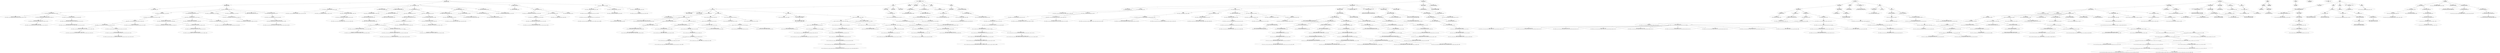 digraph mygraph {a_0 [label="E68
King's-Indian, Fianchetto, Classical Variation, 8.e4
[u'd4', u'Nf6', u'c4', u'g6', u'Nc3', u'Bg7', u'Nf3', u'd6', u'g3', u'O-O', u'Bg2', u'Nbd7', u'O-O', u'e5', u'e4']"]
a_1 [label="E69
King's-Indian, Fianchetto, Classical Main line, 8.e4
[u'd4', u'Nf6', u'c4', u'g6', u'Nc3', u'Bg7', u'Nf3', u'd6', u'g3', u'O-O', u'Bg2', u'Nbd7', u'O-O', u'e5', u'e4', u'c6', u'h3']"]
a_2 [label="E60
King's-Indian Defense
[u'd4', u'Nf6', u'c4', u'g6']"]
a_3 [label="E61
King's-Indian
[u'd4', u'Nf6', u'c4', u'g6', u'Nc3']"]
a_4 [label="E62
King's-Indian, Fianchetto
[u'd4', u'Nf6', u'c4', u'g6', u'Nc3', u'Bg7', u'Nf3', u'd6', u'g3']"]
a_5 [label="E63
King's-Indian, Fianchetto, Panno Variation
[u'd4', u'Nf6', u'c4', u'g6', u'Nc3', u'Bg7', u'Nf3', u'd6', u'g3', u'O-O', u'Bg2', u'Nc6', u'O-O', u'a6']"]
a_6 [label="E64
King's-Indian, Fianchetto, Yugoslav System
[u'd4', u'Nf6', u'c4', u'g6', u'Nc3', u'Bg7', u'Nf3', u'd6', u'g3', u'O-O', u'Bg2', u'c5']"]
a_7 [label="E65
King's-Indian, Fianchetto, Yugoslav, 7.O-O
[u'd4', u'Nf6', u'c4', u'g6', u'Nc3', u'Bg7', u'Nf3', u'd6', u'g3', u'O-O', u'Bg2', u'c5', u'O-O']"]
a_8 [label="E66
King's-Indian, Fianchetto, Yugoslav Panno
[u'd4', u'Nf6', u'c4', u'g6', u'Nc3', u'Bg7', u'Nf3', u'd6', u'g3', u'O-O', u'Bg2', u'c5', u'O-O', u'Nc6', u'd5']"]
a_9 [label="E67
King's-Indian, Fianchetto
[u'd4', u'Nf6', u'c4', u'g6', u'Nc3', u'Bg7', u'Nf3', u'd6', u'g3', u'O-O', u'Bg2', u'Nbd7']"]
a_10 [label="E99
King's-Indian, Orthodox, Taimanov
[u'd4', u'Nf6', u'c4', u'g6', u'Nc3', u'Bg7', u'e4', u'd6', u'Nf3', u'O-O', u'Be2', u'e5', u'O-O', u'Nc6', u'd5', u'Ne7', u'Ne1', u'Nd7', u'f3', u'f5']"]
a_11 [label="B29
Sicilian, Nimzovich-Rubenstein
[u'e4', u'c5', u'Nf3', u'Nf6']"]
a_12 [label="B28
Sicilian, O'Kelly Variation
[u'e4', u'c5', u'Nf3', u'a6']"]
a_13 [label="B27
Sicilian
[u'e4', u'c5', u'Nf3']"]
a_14 [label="B26
Sicilian, Closed, 6.Be3
[u'e4', u'c5', u'Nc3', u'Nc6', u'g3', u'g6', u'Bg2', u'Bg7', u'd3', u'd6', u'Be3']"]
a_15 [label="B25
Sicilian, Closed
[u'e4', u'c5', u'Nc3', u'Nc6', u'g3', u'g6', u'Bg2', u'Bg7', u'd3', u'd6']"]
a_16 [label="B24
Sicilian, Closed
[u'e4', u'c5', u'Nc3', u'Nc6', u'g3']"]
a_17 [label="B23
Sicilian, Closed
[u'e4', u'c5', u'Nc3']"]
a_18 [label="B22
Sicilian, Alapin
[u'e4', u'c5', u'c3']"]
a_19 [label="B21
Sicilian, 2.f4 and 2.d4
[u'e4', u'c5', u'f4']"]
a_20 [label="B20
Sicilian
[u'e4', u'c5']"]
a_21 [label="D72
Neo-Grunfeld, 5.cd, Main line
[u'd4', u'Nf6', u'c4', u'g6', u'g3', u'd5', u'Bg2', u'Bg7', u'cxd5', u'Nxd5', u'e4', u'Nb6', u'Ne2']"]
a_22 [label="D73
Neo-Grunfeld, 5.Nf3
[u'd4', u'Nf6', u'c4', u'g6', u'g3', u'd5', u'Bg2', u'Bg7', u'Nf3']"]
a_23 [label="D70
Neo-Grunfeld Defense
[u'd4', u'Nf6', u'c4', u'g6', u'f3', u'd5']"]
a_24 [label="D71
Neo-Grunfeld
[u'd4', u'Nf6', u'c4', u'g6', u'g3', u'd5']"]
a_25 [label="D76
Neo-Grunfeld, 6.cd Nxd5, 7.O-O Nb6
[u'd4', u'Nf6', u'c4', u'g6', u'g3', u'd5', u'Bg2', u'Bg7', u'Nf3', u'O-O', u'cxd5', u'Nxd5', u'O-O', u'Nb6']"]
a_26 [label="D77
Neo-Grunfeld, 6.O-O
[u'd4', u'Nf6', u'c4', u'g6', u'g3', u'd5', u'Bg2', u'Bg7', u'Nf3', u'O-O', u'O-O']"]
a_27 [label="D74
Neo-Grunfeld, 6.cd Nxd5, 7.O-O
[u'd4', u'Nf6', u'c4', u'g6', u'g3', u'd5', u'Bg2', u'Bg7', u'Nf3', u'O-O', u'cxd5', u'Nxd5', u'O-O']"]
a_28 [label="D75
Neo-Grunfeld, 6.cd Nxd5, 7.O-O c5, 8.dxc5
[u'd4', u'Nf6', u'c4', u'g6', u'g3', u'd5', u'Bg2', u'Bg7', u'Nf3', u'O-O', u'cxd5', u'Nxd5', u'O-O', u'c5', u'dxc5']"]
a_29 [label="D78
Neo-Grunfeld, 6.O-O c6
[u'd4', u'Nf6', u'c4', u'g6', u'g3', u'd5', u'Bg2', u'Bg7', u'Nf3', u'O-O', u'O-O', u'c6']"]
a_30 [label="D79
Neo-Grunfeld, 6.O-O, Main line
[u'd4', u'Nf6', u'c4', u'g6', u'g3', u'd5', u'Bg2', u'Bg7', u'Nf3', u'O-O', u'O-O', u'c6', u'cxd5', u'cxd5']"]
a_31 [label="A51
Budapest Gambit
[u'd4', u'Nf6', u'c4', u'e5']"]
a_32 [label="A50
Queen's Pawn Game
[u'd4', u'Nf6', u'c4']"]
a_33 [label="A53
Old Indian
[u'd4', u'Nf6', u'c4', u'd6']"]
a_34 [label="A52
Budapest Gambit
[u'd4', u'Nf6', u'c4', u'e5', u'dxe5', u'Ng4']"]
a_35 [label="A55
Old Indian, Main line
[u'd4', u'Nf6', u'c4', u'd6', u'Nc3', u'e5', u'Nf3', u'Nbd7', u'e4']"]
a_36 [label="A54
Old Indian, Ukranian Variation, Nf3
[u'd4', u'Nf6', u'c4', u'd6', u'Nc3', u'e5', u'Nf3']"]
a_37 [label="A57
Benko Gambit
[u'd4', u'Nf6', u'c4', u'c5', u'd5', u'b5']"]
a_38 [label="A56
Benoni Defense
[u'd4', u'Nf6', u'c4', u'c5']"]
a_39 [label="A59
Benko Gambit
[u'd4', u'Nf6', u'c4', u'c5', u'd5', u'b5', u'cxb5', u'a6', u'bxa6', u'Bxa6', u'Nc3', u'd6', u'e4']"]
a_40 [label="A58
Benko Gambit
[u'd4', u'Nf6', u'c4', u'c5', u'd5', u'b5', u'cxb5', u'a6', u'bxa6']"]
a_41 [label="C44
King's Pawn Game
[u'e4', u'e5', u'Nf3', u'Nc6']"]
a_42 [label="C45
Scotch Game
[u'e4', u'e5', u'Nf3', u'Nc6', u'd4', u'exd4', u'Nxd4']"]
a_43 [label="C46
Three Knights
[u'e4', u'e5', u'Nf3', u'Nc6', u'Nc3']"]
a_44 [label="C47
Four Knights
[u'e4', u'e5', u'Nf3', u'Nc6', u'Nc3', u'Nf6']"]
a_45 [label="C40
King's Knight Opening
[u'e4', u'e5', u'Nf3']"]
a_46 [label="C41
Philidor Defense
[u'e4', u'e5', u'Nf3', u'd6']"]
a_47 [label="C42
Petrov Defense
[u'e4', u'e5', u'Nf3', u'Nf6']"]
a_48 [label="C43
Petrov, Modern Attack
[u'e4', u'e5', u'Nf3', u'Nf6', u'd4', u'exd4', u'e5', u'Ne4', u'Qxd4']"]
a_49 [label="C48
Four Knights
[u'e4', u'e5', u'Nf3', u'Nc6', u'Nc3', u'Nf6', u'Bb5']"]
a_50 [label="C49
Four Knights
[u'e4', u'e5', u'Nf3', u'Nc6', u'Nc3', u'Nf6', u'Bb5', u'Bb4']"]
a_51 [label="D89
Grunfeld
[u'd4', u'Nf6', u'c4', u'g6', u'Nc3', u'd5', u'cxd5', u'Nxd5', u'e4', u'Nxc3', u'bxc3', u'Bg7', u'Bc4', u'O-O', u'Ne2']"]
a_52 [label="D88
Grunfeld, Spassky Variation, Main line, 10...cd, 11.cd
[u'd4', u'Nf6', u'c4', u'g6', u'Nc3', u'd5', u'cxd5', u'Nxd5', u'e4', u'Nxc3', u'bxc3', u'Bg7', u'Bc4', u'O-O', u'Ne2']"]
a_53 [label="D87
Grunfeld, Exchange
[u'd4', u'Nf6', u'c4', u'g6', u'Nc3', u'd5', u'cxd5', u'Nxd5', u'e4', u'Nxc3', u'bxc3', u'Bg7', u'Bc4', u'O-O', u'Ne2', u'c5']"]
a_54 [label="D86
Grunfeld, Exchange
[u'd4', u'Nf6', u'c4', u'g6', u'Nc3', u'd5', u'cxd5', u'Nxd5', u'e4', u'Nxc3', u'bxc3', u'Bg7', u'Bc4']"]
a_55 [label="D85
Grunfeld
[u'd4', u'Nf6', u'c4', u'g6', u'Nc3', u'd5', u'cxd5', u'Nxd5']"]
a_56 [label="D84
Grunfeld, Grunfeld Gambit Accepted
[u'd4', u'Nf6', u'c4', u'g6', u'Nc3', u'd5', u'Bf4', u'Bg7', u'e3', u'O-O', u'cxd5', u'Nxd5', u'Nxd5', u'Qxd5', u'Bxc7']"]
a_57 [label="D83
Grunfeld, Grunfeld Gambit
[u'd4', u'Nf6', u'c4', u'g6', u'Nc3', u'd5', u'Bf4', u'Bg7', u'e3', u'O-O']"]
a_58 [label="D82
Grunfeld, Bf4
[u'd4', u'Nf6', u'c4', u'g6', u'Nc3', u'd5', u'Bf4']"]
a_59 [label="D81
Grunfeld, Russian Variation
[u'd4', u'Nf6', u'c4', u'g6', u'Nc3', u'd5', u'Qb3']"]
a_60 [label="D80
Grunfeld
[u'd4', u'Nf6', u'c4', u'g6', u'Nc3', u'd5']"]
a_61 [label="B98
Sicilian, Najdorf
[u'e4', u'c5', u'Nf3', u'd6', u'd4', u'cxd4', u'Nxd4', u'Nf6', u'Nc3', u'a6', u'Bg5', u'e6', u'f4', u'Be7']"]
a_62 [label="B99
Sicilian, Najdorf, 7...Be7 Main line
[u'e4', u'c5', u'Nf3', u'd6', u'd4', u'cxd4', u'Nxd4', u'Nf6', u'Nc3', u'a6', u'Bg5', u'e6', u'f4', u'Be7', u'Qf3', u'Qc7', u'O-O-O', u'Nbd7']"]
a_63 [label="B96
Sicilian, Najdorf
[u'e4', u'c5', u'Nf3', u'd6', u'd4', u'cxd4', u'Nxd4', u'Nf6', u'Nc3', u'a6', u'Bg5', u'e6', u'f4']"]
a_64 [label="B97
Sicilian, Najdorf
[u'e4', u'c5', u'Nf3', u'd6', u'd4', u'cxd4', u'Nxd4', u'Nf6', u'Nc3', u'a6', u'Bg5', u'e6', u'f4', u'Qb6']"]
a_65 [label="B94
Sicilian, Najdorf
[u'e4', u'c5', u'Nf3', u'd6', u'd4', u'cxd4', u'Nxd4', u'Nf6', u'Nc3', u'a6', u'Bg5']"]
a_66 [label="B95
Sicilian, Najdorf, 6...e6
[u'e4', u'c5', u'Nf3', u'd6', u'd4', u'cxd4', u'Nxd4', u'Nf6', u'Nc3', u'a6', u'Bg5', u'e6']"]
a_67 [label="B92
Sicilian, Najdorf, Opocensky Variation
[u'e4', u'c5', u'Nf3', u'd6', u'd4', u'cxd4', u'Nxd4', u'Nf6', u'Nc3', u'a6', u'Be2']"]
a_68 [label="B93
Sicilian, Najdorf, 6.f4
[u'e4', u'c5', u'Nf3', u'd6', u'd4', u'cxd4', u'Nxd4', u'Nf6', u'Nc3', u'a6', u'f4']"]
a_69 [label="B90
Sicilian, Najdorf
[u'e4', u'c5', u'Nf3', u'd6', u'd4', u'cxd4', u'Nxd4', u'Nf6', u'Nc3', u'a6']"]
a_70 [label="B91
Sicilian, Najdorf, Zagreb (Fianchetto) Variation
[u'e4', u'c5', u'Nf3', u'd6', u'd4', u'cxd4', u'Nxd4', u'Nf6', u'Nc3', u'a6', u'g3']"]
a_71 [label="E24
Nimzo-Indian, Samisch
[u'd4', u'Nf6', u'c4', u'e6', u'Nc3', u'Bb4', u'a3', u'Bxc3+', u'bxc3']"]
a_72 [label="E25
Nimzo-Indian, Samisch
[u'd4', u'Nf6', u'c4', u'e6', u'Nc3', u'Bb4', u'a3', u'Bxc3+', u'bxc3', u'c5', u'f3', u'd5', u'cxd5']"]
a_73 [label="E26
Nimzo-Indian, Samisch
[u'd4', u'Nf6', u'c4', u'e6', u'Nc3', u'Bb4', u'a3', u'Bxc3+', u'bxc3', u'c5', u'e3']"]
a_74 [label="E27
Nimzo-Indian, Samisch Variation
[u'd4', u'Nf6', u'c4', u'e6', u'Nc3', u'Bb4', u'a3', u'Bxc3+', u'bxc3', u'O-O']"]
a_75 [label="E20
Nimzo-Indian
[u'd4', u'Nf6', u'c4', u'e6', u'Nc3', u'Bb4']"]
a_76 [label="E21
Nimzo-Indian, Three Knights
[u'd4', u'Nf6', u'c4', u'e6', u'Nc3', u'Bb4', u'Nf3']"]
a_77 [label="E22
Nimzo-Indian, Spielmann Variation
[u'd4', u'Nf6', u'c4', u'e6', u'Nc3', u'Bb4', u'Qb3']"]
a_78 [label="E23
Nimzo-Indian, Spielmann
[u'd4', u'Nf6', u'c4', u'e6', u'Nc3', u'Bb4', u'Qb3', u'c5', u'dxc5', u'Nc6']"]
a_79 [label="E28
Nimzo-Indian, Samisch Variation
[u'd4', u'Nf6', u'c4', u'e6', u'Nc3', u'Bb4', u'a3', u'Bxc3+', u'bxc3', u'O-O', u'e3']"]
a_80 [label="E29
Nimzo-Indian, Samisch
[u'd4', u'Nf6', u'c4', u'e6', u'Nc3', u'Bb4', u'a3', u'Bxc3+', u'bxc3', u'O-O', u'e3', u'c5', u'Bd3', u'Nc6']"]
a_81 [label="E95
King's-Indian, Orthodox, 7...Nbd7, 8.Re1
[u'd4', u'Nf6', u'c4', u'g6', u'Nc3', u'Bg7', u'e4', u'd6', u'Nf3', u'O-O', u'Be2', u'e5', u'O-O', u'Nbd7', u'Re1']"]
a_82 [label="E94
King's-Indian, Orthodox
[u'd4', u'Nf6', u'c4', u'g6', u'Nc3', u'Bg7', u'e4', u'd6', u'Nf3', u'O-O', u'Be2', u'e5', u'O-O']"]
a_83 [label="D38
Queens's Gambit Declined, Ragozin Variation
[u'd4', u'd5', u'c4', u'e6', u'Nc3', u'Nf6', u'Nf3', u'Bb4']"]
a_84 [label="D39
Queens's Gambit Declined, Ragozin, Vienna Variation
[u'd4', u'd5', u'c4', u'e6', u'Nc3', u'Nf6', u'Nf3', u'Bb4', u'Bg5', u'dxc4']"]
a_85 [label="D36
Queens's Gambit Declined, Exchange, Positional line, 6.Qc2
[u'd4', u'd5', u'c4', u'e6', u'Nc3', u'Nf6', u'cxd5', u'exd5', u'Bg5', u'c6', u'Qc2']"]
a_86 [label="D37
Queens's Gambit Declined
[u'd4', u'd5', u'c4', u'e6', u'Nc3', u'Nf6', u'Nf3']"]
a_87 [label="D34
Queens's Gambit Declined, Tarrasch
[u'd4', u'd5', u'c4', u'e6', u'Nc3', u'c5', u'cxd5', u'exd5', u'Nf3', u'Nc6', u'g3', u'Nf6', u'Bg2', u'Be7']"]
a_88 [label="D35
Queens's Gambit Declined
[u'd4', u'd5', u'c4', u'e6', u'Nc3', u'Nf6']"]
a_89 [label="D32
Queens's Gambit Declined, Tarrasch
[u'd4', u'd5', u'c4', u'e6', u'Nc3', u'c5']"]
a_90 [label="D33
Queens's Gambit Declined, Tarrasch
[u'd4', u'd5', u'c4', u'e6', u'Nc3', u'c5', u'cxd5', u'exd5', u'Nf3', u'Nc6', u'g3']"]
a_91 [label="D30
Queens's Gambit Declined
[u'd4', u'd5', u'c4', u'e6']"]
a_92 [label="D31
Queens's Gambit Declined
[u'd4', u'd5', u'c4', u'e6', u'Nc3']"]
a_93 [label="E91
King's-Indian
[u'd4', u'Nf6', u'c4', u'g6', u'Nc3', u'Bg7', u'e4', u'd6', u'Nf3', u'O-O', u'Be2']"]
a_94 [label="E90
King's-Indian
[u'd4', u'Nf6', u'c4', u'g6', u'Nc3', u'Bg7', u'e4', u'd6', u'Nf3']"]
a_95 [label="E93
King's-Indian, Petrosian System
[u'd4', u'Nf6', u'c4', u'g6', u'Nc3', u'Bg7', u'e4', u'd6', u'Nf3', u'O-O', u'Be2', u'e5', u'd5', u'Nbd7']"]
a_96 [label="E92
King's-Indian
[u'd4', u'Nf6', u'c4', u'g6', u'Nc3', u'Bg7', u'e4', u'd6', u'Nf3', u'O-O', u'Be2', u'e5']"]
a_97 [label="A99
Dutch, Ilyin-Genevsky Variation with b3
[u'd4', u'f5', u'c4', u'Nf6', u'g3', u'e6', u'Bg2', u'Be7', u'Nf3', u'O-O', u'O-O', u'd6', u'Nc3', u'Qe8', u'b3']"]
a_98 [label="A98
Dutch, Ilyin-Genevsky Variation with Qc2
[u'd4', u'f5', u'c4', u'Nf6', u'g3', u'e6', u'Bg2', u'Be7', u'Nf3', u'O-O', u'O-O', u'd6', u'Nc3', u'Qe8', u'Qc2']"]
a_99 [label="E97
King's-Indian
[u'd4', u'Nf6', u'c4', u'g6', u'Nc3', u'Bg7', u'e4', u'd6', u'Nf3', u'O-O', u'Be2', u'e5', u'O-O', u'Nc6']"]
a_100 [label="E96
King's-Indian, Orthodox, 7...Nbd7, Main line
[u'd4', u'Nf6', u'c4', u'g6', u'Nc3', u'Bg7', u'e4', u'd6', u'Nf3', u'O-O', u'Be2', u'e5', u'O-O', u'Nbd7', u'Re1', u'c6', u'Bf1', u'a5']"]
a_101 [label="A95
Dutch, Stonewall
[u'd4', u'f5', u'c4', u'Nf6', u'g3', u'e6', u'Bg2', u'Be7', u'Nf3', u'O-O', u'O-O', u'd5', u'Nc3', u'c6']"]
a_102 [label="A94
Dutch, Stonewall with Ba3
[u'd4', u'f5', u'c4', u'Nf6', u'g3', u'e6', u'Bg2', u'Be7', u'Nf3', u'O-O', u'O-O', u'd5', u'b3', u'c6', u'Ba3']"]
a_103 [label="A97
Dutch, Ilyin-Genevsky
[u'd4', u'f5', u'c4', u'Nf6', u'g3', u'e6', u'Bg2', u'Be7', u'Nf3', u'O-O', u'O-O', u'd6', u'Nc3', u'Qe8']"]
a_104 [label="A96
Dutch, Classical Variation
[u'd4', u'f5', u'c4', u'Nf6', u'g3', u'e6', u'Bg2', u'Be7', u'Nf3', u'O-O', u'O-O', u'd6']"]
a_105 [label="A91
Dutch Defense
[u'd4', u'f5', u'c4', u'Nf6', u'g3', u'e6', u'Bg2', u'Be7']"]
a_106 [label="A90
Dutch
[u'd4', u'f5', u'c4', u'Nf6', u'g3', u'e6', u'Bg2']"]
a_107 [label="A93
Dutch, Stonewall, Botvinnik Variation
[u'd4', u'f5', u'c4', u'Nf6', u'g3', u'e6', u'Bg2', u'Be7', u'Nf3', u'O-O', u'O-O', u'd5', u'b3']"]
a_108 [label="A92
Dutch
[u'd4', u'f5', u'c4', u'Nf6', u'g3', u'e6', u'Bg2', u'Be7', u'Nf3', u'O-O']"]
a_109 [label="B70
Sicilian, Dragon Variation
[u'e4', u'c5', u'Nf3', u'd6', u'd4', u'cxd4', u'Nxd4', u'Nf6', u'Nc3', u'g6']"]
a_110 [label="B71
Sicilian, Dragon Levenfish Variation
[u'e4', u'c5', u'Nf3', u'd6', u'd4', u'cxd4', u'Nxd4', u'Nf6', u'Nc3', u'g6', u'f4']"]
a_111 [label="B72
Sicilian, Dragon
[u'e4', u'c5', u'Nf3', u'd6', u'd4', u'cxd4', u'Nxd4', u'Nf6', u'Nc3', u'g6', u'Be3']"]
a_112 [label="B73
Sicilian, Dragon, CLassical
[u'e4', u'c5', u'Nf3', u'd6', u'd4', u'cxd4', u'Nxd4', u'Nf6', u'Nc3', u'g6', u'Be3', u'Bg7', u'Be2', u'Nc6', u'O-O']"]
a_113 [label="B74
Sicilian, Dragon, CLassical
[u'e4', u'c5', u'Nf3', u'd6', u'd4', u'cxd4', u'Nxd4', u'Nf6', u'Nc3', u'g6', u'Be3', u'Bg7', u'Be2', u'Nc6', u'O-O', u'O-O', u'Nb3']"]
a_114 [label="B75
Sicilian, Dragon, Yugoslav Attack
[u'e4', u'c5', u'Nf3', u'd6', u'd4', u'cxd4', u'Nxd4', u'Nf6', u'Nc3', u'g6', u'Be3', u'Bg7', u'f3']"]
a_115 [label="B76
Sicilian, Dragon, Yugoslav Attack
[u'e4', u'c5', u'Nf3', u'd6', u'd4', u'cxd4', u'Nxd4', u'Nf6', u'Nc3', u'g6', u'Be3', u'Bg7', u'f3', u'O-O']"]
a_116 [label="B77
Sicilian, Dragon, Yugoslav Attack
[u'e4', u'c5', u'Nf3', u'd6', u'd4', u'cxd4', u'Nxd4', u'Nf6', u'Nc3', u'g6', u'Be3', u'Bg7', u'f3', u'O-O', u'Qd2', u'Nc6', u'Bc4']"]
a_117 [label="B78
Sicilian, Dragon, Yugoslav Attack, 10.castle Long
[u'e4', u'c5', u'Nf3', u'd6', u'd4', u'cxd4', u'Nxd4', u'Nf6', u'Nc3', u'g6', u'Be3', u'Bg7', u'f3', u'O-O', u'Qd2', u'Nc6', u'Bc4', u'Bd7', u'O-O-O']"]
a_118 [label="B79
Sicilian, Dragon, Yugoslav Attack, 12.h4
[u'e4', u'c5', u'Nf3', u'd6', u'd4', u'cxd4', u'Nxd4', u'Nf6', u'Nc3', u'g6', u'Be3', u'Bg7', u'f3', u'O-O', u'Qd2', u'Nc6', u'Bc4', u'Bd7', u'O-O-O', u'Qa5', u'Bb3', u'Rfc8', u'h4']"]
a_119 [label="E98
King's-Indian, Orthodox, Taimanov, 9.Ne1
[u'd4', u'Nf6', u'c4', u'g6', u'Nc3', u'Bg7', u'e4', u'd6', u'Nf3', u'O-O', u'Be2', u'e5', u'O-O', u'Nc6', u'd5', u'Ne7', u'Ne1']"]
a_120 [label="D49
Queens's Gambit Declined Semi-Slav, Meran
[u'd4', u'd5', u'c4', u'e6', u'Nc3', u'Nf6', u'Nf3', u'c6', u'e3', u'Nbd7', u'Bd3', u'dxc4', u'Bxc4', u'b5', u'Bd3', u'a6', u'e4', u'c5', u'e5', u'cxd4', u'Nxb5']"]
a_121 [label="D48
Queens's Gambit Declined Semi-Slav, Meran
[u'd4', u'd5', u'c4', u'e6', u'Nc3', u'Nf6', u'Nf3', u'c6', u'e3', u'Nbd7', u'Bd3', u'dxc4', u'Bxc4', u'b5', u'Bd3', u'a6']"]
a_122 [label="D43
Queens's Gambit Declined Semi-Slav
[u'd4', u'd5', u'c4', u'e6', u'Nc3', u'Nf6', u'Nf3', u'c6']"]
a_123 [label="D42
Queens's Gambit Declined, Semi-Tarrasch, 7.Bd3
[u'd4', u'd5', u'c4', u'e6', u'Nc3', u'Nf6', u'Nf3', u'c5', u'cxd5', u'Nxd5', u'e3', u'Nc6', u'Bd3']"]
a_124 [label="D41
Queens's Gambit Declined, Semi-Tarrasch
[u'd4', u'd5', u'c4', u'e6', u'Nc3', u'Nf6', u'Nf3', u'c5', u'cxd5']"]
a_125 [label="D40
Queens's Gambit Declined, Semi-Tarrasch
[u'd4', u'd5', u'c4', u'e6', u'Nc3', u'Nf6', u'Nf3', u'c5']"]
a_126 [label="D47
Queens's Gambit Declined Semi-Slav
[u'd4', u'd5', u'c4', u'e6', u'Nc3', u'Nf6', u'Nf3', u'c6', u'e3', u'Nbd7', u'Bd3', u'dxc4', u'Bxc4']"]
a_127 [label="D46
Queens's Gambit Declined Semi-Slav
[u'd4', u'd5', u'c4', u'e6', u'Nc3', u'Nf6', u'Nf3', u'c6', u'e3', u'Nbd7', u'Bd3']"]
a_128 [label="D45
Queens's Gambit Declined Semi-Slav
[u'd4', u'd5', u'c4', u'e6', u'Nc3', u'Nf6', u'Nf3', u'c6', u'e3']"]
a_129 [label="D44
Queens's Gambit Declined Semi-Slav
[u'd4', u'd5', u'c4', u'e6', u'Nc3', u'Nf6', u'Nf3', u'c6', u'Bg5', u'dxc4']"]
a_130 [label="A08
King's Indian Attack
[u'Nf3', u'd5', u'g3', u'c5', u'Bg2']"]
a_131 [label="A09
Reti Opening
[u'Nf3', u'd5', u'c4']"]
a_132 [label="A02
Bird's Opening
[u'f4']"]
a_133 [label="A03
Bird's Opening
[u'f4', u'd5']"]
a_134 [label="A00
Uncommon Opening
[u'g4 a3 h3']"]
a_135 [label="A01
Nimzovich-Larsen Attack
[u'b3']"]
a_136 [label="A06
Reti Opening
[u'Nf3', u'd5']"]
a_137 [label="A07
King's Indian Attack
[u'Nf3', u'd5', u'g3']"]
a_138 [label="A04
Reti Opening
[u'Nf3']"]
a_139 [label="A05
Reti Opening
[u'Nf3', u'Nf6']"]
a_209 [label="A36
English
[u'c4', u'c5', u'Nc3', u'Nc6', u'g3']"]
a_140 [label="C39
King's Gambit Accepted
[u'e4', u'e5', u'f4', u'exf4', u'Nf3', u'g5', u'h4']"]
a_141 [label="C38
King's Gambit Accepted
[u'e4', u'e5', u'f4', u'exf4', u'Nf3', u'g5', u'Bc4', u'Bg7']"]
a_142 [label="C35
King's Gambit Accepted, Cunningham
[u'e4', u'e5', u'f4', u'exf4', u'Nf3', u'Be7']"]
a_143 [label="C34
King's Gambit Accepted
[u'e4', u'e5', u'f4', u'exf4', u'Nf3']"]
a_144 [label="C37
King's Gambit Accepted
[u'e4', u'e5', u'f4', u'exf4', u'Nf3', u'g5', u'Nc3']"]
a_145 [label="C36
King's Gambit Accepted, Abbazia Defense
[u'e4', u'e5', u'f4', u'exf4', u'Nf3', u'd5']"]
a_146 [label="C31
King's Gambit Declined, Falkbeer Counter Gambit
[u'e4', u'e5', u'f4', u'd5']"]
a_147 [label="C30
King's Gambit Declined
[u'e4', u'e5', u'f4']"]
a_148 [label="C33
King's Gambit Accepted
[u'e4', u'e5', u'f4', u'exf4']"]
a_149 [label="C32
King's Gambit Declined, Falkbeer Counter Gambit
[u'e4', u'e5', u'f4', u'd5', u'exd5', u'e4', u'd3', u'Nf6']"]
a_150 [label="E59
Nimzo-Indian, 4.e3, Main line
[u'd4', u'Nf6', u'c4', u'e6', u'Nc3', u'Bb4', u'e3', u'O-O', u'Nf3', u'd5', u'Bd3', u'c5', u'O-O', u'Nc6', u'a3', u'Bxc3', u'bxc3', u'dxc4', u'Bxc4']"]
a_151 [label="E58
Nimzo-Indian, 4.e3, Main line with 8...Bxc3
[u'd4', u'Nf6', u'c4', u'e6', u'Nc3', u'Bb4', u'e3', u'O-O', u'Nf3', u'd5', u'Bd3', u'c5', u'O-O', u'Nc6', u'a3', u'Bxc3', u'bxc3']"]
a_152 [label="E55
Nimzo-Indian, 4.e3, Gligoric System, Bronstein Variation
[u'd4', u'Nf6', u'c4', u'e6', u'Nc3', u'Bb4', u'e3', u'O-O', u'Nf3', u'd5', u'Bd3', u'c5', u'O-O', u'dxc4', u'Bxc4', u'Nbd7']"]
a_153 [label="E54
Nimzo-Indian, 4.e3, Gligoric System
[u'd4', u'Nf6', u'c4', u'e6', u'Nc3', u'Bb4', u'e3', u'O-O', u'Nf3', u'd5', u'Bd3', u'c5', u'O-O', u'dxc4', u'Bxc4']"]
a_154 [label="E57
Nimzo-Indian, 4.e3, Main line with 8...dc and 9...cd
[u'd4', u'Nf6', u'c4', u'e6', u'Nc3', u'Bb4', u'e3', u'O-O', u'Nf3', u'd5', u'Bd3', u'c5', u'O-O', u'Nc6', u'a3', u'dxc4']"]
a_155 [label="E56
Nimzo-Indian, 4.e3, Main line with 7...Nc6
[u'd4', u'Nf6', u'c4', u'e6', u'Nc3', u'Bb4', u'e3', u'O-O', u'Nf3', u'd5', u'Bd3', u'c5', u'O-O', u'Nc6']"]
a_156 [label="E51
Nimzo-Indian, 4.e3
[u'd4', u'Nf6', u'c4', u'e6', u'Nc3', u'Bb4', u'e3', u'O-O', u'Nf3', u'd5']"]
a_157 [label="E50
Nimzo-Indian, 4.e3 O-O 5.Nf3, without ...d5
[u'd4', u'Nf6', u'c4', u'e6', u'Nc3', u'Bb4', u'e3', u'O-O', u'Nf3']"]
a_158 [label="E53
Nimzo-Indian, 4.e3
[u'd4', u'Nf6', u'c4', u'e6', u'Nc3', u'Bb4', u'e3', u'O-O', u'Nf3', u'd5', u'Bd3', u'c5']"]
a_159 [label="E52
Nimzo-Indian, 4.e3, Main line with ...b6
[u'd4', u'Nf6', u'c4', u'e6', u'Nc3', u'Bb4', u'e3', u'O-O', u'Nf3', u'd5', u'Bd3', u'b6']"]
a_160 [label="B38
Sicilian, Accelerated Fianchetto, Maroczy Bind, 6.Be3
[u'e4', u'c5', u'Nf3', u'Nc6', u'd4', u'cxd4', u'Nxd4', u'g6', u'c4', u'Bg7', u'Be3']"]
a_161 [label="B39
Sicilian, Accelerated Fianchetto, Breyer Variation
[u'e4', u'c5', u'Nf3', u'Nc6', u'd4', u'cxd4', u'Nxd4', u'g6', u'c4', u'Bg7', u'Be3', u'Nf6', u'Nc3', u'Ng4']"]
a_162 [label="B34
Sicilian, Accelerated Fianchetto
[u'e4', u'c5', u'Nf3', u'Nc6', u'd4', u'cxd4', u'Nxd4', u'g6', u'Nxc6']"]
a_163 [label="B35
Sicilian, Accelerated Fianchetto, Modern Variation with Bc4
[u'e4', u'c5', u'Nf3', u'Nc6', u'd4', u'cxd4', u'Nxd4', u'g6', u'Nc3', u'Bg7', u'Be3', u'Nf6', u'Bc4']"]
a_164 [label="B36
Sicilian, Accelerated Fianchetto
[u'e4', u'c5', u'Nf3', u'Nc6', u'd4', u'cxd4', u'Nxd4', u'g6', u'c4']"]
a_165 [label="B37
Sicilian, Accelerated Fianchetto
[u'e4', u'c5', u'Nf3', u'Nc6', u'd4', u'cxd4', u'Nxd4', u'g6', u'c4', u'Bg7']"]
a_166 [label="B30
Sicilian
[u'e4', u'c5', u'Nf3', u'Nc6']"]
a_167 [label="B31
Sicilian, Rossolimo Variation
[u'e4', u'c5', u'Nf3', u'Nc6', u'Bg5', u'g6']"]
a_168 [label="B32
Sicilian
[u'e4', u'c5', u'Nf3', u'Nc6', u'd4', u'cxd4', u'Nxd4', u'e5']"]
a_169 [label="B33
Sicilian
[u'e4', u'c5', u'Nf3', u'Nc6', u'd4', u'cxd4', u'Nxd4']"]
a_171 [label="D07
Queens's Gambit Declined, Chigorin Defense
[u'd4', u'd5', u'c4', u'Nc6']"]
a_172 [label="D06
Queens's Gambit Declined
[u'd4', u'd5', u'c4']"]
a_173 [label="D05
Queens's Pawn Game
[u'd4', u'd5', u'Nf3', u'Nf6', u'e3', u'e6']"]
a_174 [label="D04
Queens's Pawn Game
[u'd4', u'd5', u'Nf3', u'Nf6', u'e3']"]
a_175 [label="D03
Torre Attack (Tartakower Variation)
[u'd4', u'd5', u'Nf3', u'Nf6', u'Bg5']"]
a_176 [label="D02
Queens's Pawn Game
[u'd4', u'd5', u'Nf3']"]
a_177 [label="D01
Richter-Veresov Attack
[u'd4', u'd5', u'Nc3', u'Nf6', u'Bg5']"]
a_178 [label="D00
Queens's Pawn Game
[u'd4', u'd5']"]
a_179 [label="D09
Queens's Gambit Declined, Albin Counter Gambit, 5.g3
[u'd4', u'd5', u'c4', u'e5', u'dxe5', u'd4', u'Nf3', u'Nc6', u'g3']"]
a_180 [label="D08
Queens's Gambit Declined, Albin Counter Gambit
[u'd4', u'd5', u'c4', u'e5']"]
a_181 [label="A46
Queen's Pawn Game
[u'd4', u'Nf6', u'Nf3']"]
a_182 [label="A47
Queen's Indian
[u'd4', u'Nf6', u'Nf3', u'b6']"]
a_183 [label="A44
Old Benoni Defense
[u'd4', u'c5', u'd5', u'e5']"]
a_184 [label="A45
Queen's Pawn Game
[u'd4', u'Nf6']"]
a_185 [label="A42
Modern Defense, Averbakh System
[u'd4', u'd6', u'c4', u'g6', u'Nc3', u'Bg7', u'e4']"]
a_186 [label="A43
Old Benoni
[u'd4', u'c5']"]
a_187 [label="A40
Queen's Pawn Game
[u'd4']"]
a_188 [label="A41
Queen's Pawn Game (with ...d6)
[u'd4', u'd6']"]
a_189 [label="D98
Grunfeld, Russian
[u'd4', u'Nf6', u'c4', u'g6', u'Nc3', u'd5', u'Nf3', u'Bg7', u'Qb3', u'dxc4', u'Qxc4', u'O-O', u'e4', u'Bg4']"]
a_190 [label="A48
King's Indian
[u'd4', u'Nf6', u'Nf3', u'g6']"]
a_191 [label="A49
King's Indian, Fianchetto without c4
[u'd4', u'Nf6', u'Nf3', u'g6', u'g3']"]
a_192 [label="D96
Grunfeld, Russian Variation
[u'd4', u'Nf6', u'c4', u'g6', u'Nc3', u'd5', u'Nf3', u'Bg7', u'Qb3']"]
a_193 [label="C79
Ruy Lopez, Steinit ZDefense Deferred
[u'e4', u'e5', u'Nf3', u'Nc6', u'Bb5', u'a6', u'Ba4', u'Nf6', u'O-O', u'd6']"]
a_194 [label="C78
Ruy Lopez
[u'e4', u'e5', u'Nf3', u'Nc6', u'Bb5', u'a6', u'Ba4', u'Nf6', u'O-O']"]
a_195 [label="D97
Grunfeld, Russian
[u'd4', u'Nf6', u'c4', u'g6', u'Nc3', u'd5', u'Nf3', u'Bg7', u'Qb3', u'dxc4', u'Qxc4', u'O-O', u'e4']"]
a_196 [label="C71
Ruy Lopez
[u'e4', u'e5', u'Nf3', u'Nc6', u'Bb5', u'a6', u'Ba4', u'd6']"]
a_197 [label="C70
Ruy Lopez
[u'e4', u'e5', u'Nf3', u'Nc6', u'Bb5', u'a6', u'Ba4']"]
a_198 [label="C73
Ruy Lopez, Modern Steinit ZDefense
[u'e4', u'e5', u'Nf3', u'Nc6', u'Bb5', u'a6', u'Ba4', u'd6', u'Bxc6+', u'bxc6', u'd4']"]
a_199 [label="C72
Ruy Lopez, Modern Steinit ZDefense, 5.O-O
[u'e4', u'e5', u'Nf3', u'Nc6', u'Bb5', u'a6', u'Ba4', u'd6', u'O-O']"]
a_200 [label="C75
Ruy Lopez, Modern Steinit ZDefense
[u'e4', u'e5', u'Nf3', u'Nc6', u'Bb5', u'a6', u'Ba4', u'd6', u'c3', u'Bd7']"]
a_201 [label="C74
Ruy Lopez, Modern Steinit ZDefense
[u'e4', u'e5', u'Nf3', u'Nc6', u'Bb5', u'a6', u'Ba4', u'd6', u'c3']"]
a_202 [label="C77
Ruy Lopez
[u'e4', u'e5', u'Nf3', u'Nc6', u'Bb5', u'a6', u'Ba4', u'Nf6']"]
a_203 [label="C76
Ruy Lopez, Modern Steinit ZDefense, Fianchetto Variation
[u'e4', u'e5', u'Nf3', u'Nc6', u'Bb5', u'a6', u'Ba4', u'd6', u'c3', u'Bd7', u'd4', u'g6']"]
a_204 [label="A33
English, Symmetrical
[u'c4', u'c5', u'Nf3', u'Nf6', u'd4', u'cxd4', u'Nxd4', u'e6', u'Nc3', u'Nc6']"]
a_205 [label="A32
English, Symmetrical Variation
[u'c4', u'c5', u'Nf3', u'Nf6', u'd4', u'cxd4', u'Nxd4', u'e6']"]
a_206 [label="A31
English, Symmetrical, Benoni Formation
[u'c4', u'c5', u'Nf3', u'Nf6', u'd4']"]
a_207 [label="A30
English, Symmetrical
[u'c4', u'c5']"]
a_208 [label="A37
English, Symmetrical
[u'c4', u'c5', u'Nc3', u'Nc6', u'g3', u'g6', u'Bg2', u'Bg7', u'Nf3']"]
a_170 [label="D99
Grunfeld Defense, Smyslov
[u'd4', u'Nf6', u'c4', u'g6', u'Nc3', u'd5', u'Nf3', u'Bg7', u'Qb3', u'dxc4', u'Qxc4', u'O-O', u'e4', u'Bg4', u'Be3']"]
a_210 [label="A35
English, Symmetrical
[u'c4', u'c5', u'Nc3', u'Nc6']"]
a_211 [label="A34
English, Symmetrical
[u'c4', u'c5', u'Nc3']"]
a_212 [label="D94
Grunfeld
[u'd4', u'Nf6', u'c4', u'g6', u'Nc3', u'd5', u'Nf3', u'Bg7', u'e3']"]
a_213 [label="D95
Grunfeld
[u'd4', u'Nf6', u'c4', u'g6', u'Nc3', u'd5', u'Nf3', u'Bg7', u'e3', u'O-O', u'Qb3']"]
a_214 [label="A39
English, Symmetrical
[u'c4', u'c5', u'Nc3', u'Nc6', u'g3', u'g6', u'Bg2', u'Bg7', u'Nf3', u'Nf6', u'O-O', u'O-O', u'd4']"]
a_215 [label="A38
English, Symmetrical
[u'c4', u'c5', u'Nc3', u'Nc6', u'g3', u'g6', u'Bg2', u'Bg7', u'Nf3', u'Nf6']"]
a_216 [label="D90
Grunfeld
[u'd4', u'Nf6', u'c4', u'g6', u'Nc3', u'd5', u'Nf3']"]
a_217 [label="D91
Grunfeld, 5.Bg5
[u'd4', u'Nf6', u'c4', u'g6', u'Nc3', u'd5', u'Nf3', u'Bg7', u'Bg5']"]
a_218 [label="D92
Grunfeld, 5.Bf4
[u'd4', u'Nf6', u'c4', u'g6', u'Nc3', u'd5', u'Nf3', u'Bg7', u'Bf4']"]
a_219 [label="D93
Grunfeld, with Bf4 & e3
[u'd4', u'Nf6', u'c4', u'g6', u'Nc3', u'd5', u'Nf3', u'Bg7', u'Bf4', u'O-O', u'e3']"]
a_220 [label="E19
Queens' Indian, Old Main line, 9.Qxc3
[u'd4', u'Nf6', u'c4', u'e6', u'Nf3', u'b6', u'g3', u'Bb7', u'Bg2', u'Be7', u'O-O', u'O-O', u'Nc3', u'Ne4', u'Qc2', u'Nxc3']"]
a_221 [label="E18
Queens' Indian, Old Main line, 7.Nc3
[u'd4', u'Nf6', u'c4', u'e6', u'Nf3', u'b6', u'g3', u'Bb7', u'Bg2', u'Be7', u'O-O', u'O-O', u'Nc3']"]
a_222 [label="E11
Bogo-Indian Defense
[u'd4', u'Nf6', u'c4', u'e6', u'Nf3', u'Bb4+']"]
a_223 [label="E10
Queens's Pawn Game
[u'd4', u'Nf6', u'c4', u'e6', u'Nf3']"]
a_224 [label="E13
Queens' Indian, 4.Nc3, Main line
[u'd4', u'Nf6', u'c4', u'e6', u'Nf3', u'b6', u'Nc3', u'Bb7', u'Bg5', u'h6', u'Bh4', u'Bb4']"]
a_225 [label="E12
Queens' Indian
[u'd4', u'Nf6', u'c4', u'e6', u'Nf3', u'b6']"]
a_226 [label="E15
Queens' Indian
[u'd4', u'Nf6', u'c4', u'e6', u'Nf3', u'b6', u'g3']"]
a_227 [label="E14
Queens' Indian
[u'd4', u'Nf6', u'c4', u'e6', u'Nf3', u'b6', u'e3']"]
a_228 [label="E17
Queens' Indian
[u'd4', u'Nf6', u'c4', u'e6', u'Nf3', u'b6', u'g3', u'Bb7', u'Bg2', u'Be7']"]
a_229 [label="E16
Queens' Indian
[u'd4', u'Nf6', u'c4', u'e6', u'Nf3', u'b6', u'g3', u'Bb7', u'Bg2', u'Bb4+']"]
a_230 [label="C93
Ruy Lopez, Closed, Smyslov Defense
[u'e4', u'e5', u'Nf3', u'Nc6', u'Bb5', u'a6', u'Ba4', u'Nf6', u'O-O', u'Be7', u'Re1', u'b5', u'Bb3', u'O-O', u'c3', u'd6', u'h3', u'h6']"]
a_231 [label="C92
Ruy Lopez, Closed
[u'e4', u'e5', u'Nf3', u'Nc6', u'Bb5', u'a6', u'Ba4', u'Nf6', u'O-O', u'Be7', u'Re1', u'b5', u'Bb3', u'O-O', u'c3', u'd6', u'h3']"]
a_232 [label="C91
Ruy Lopez, Closed
[u'e4', u'e5', u'Nf3', u'Nc6', u'Bb5', u'a6', u'Ba4', u'Nf6', u'O-O', u'Be7', u'Re1', u'b5', u'Bb3', u'O-O', u'c3', u'd6', u'd4']"]
a_233 [label="C90
Ruy Lopez, Closed
[u'e4', u'e5', u'Nf3', u'Nc6', u'Bb5', u'a6', u'Ba4', u'Nf6', u'O-O', u'Be7', u'Re1', u'b5', u'Bb3', u'O-O', u'c3', u'd6']"]
a_234 [label="C97
Ruy Lopez, Closed, Chigorin
[u'e4', u'e5', u'Nf3', u'Nc6', u'Bb5', u'a6', u'Ba4', u'Nf6', u'O-O', u'Be7', u'Re1', u'b5', u'Bb3', u'O-O', u'c3', u'd6', u'h3', u'Nb8', u'Bc2', u'c5', u'd4', u'Qc7']"]
a_235 [label="C96
Ruy Lopez, Closed
[u'e4', u'e5', u'Nf3', u'Nc6', u'Bb5', u'a6', u'Ba4', u'Nf6', u'O-O', u'Be7', u'Re1', u'b5', u'Bb3', u'O-O', u'c3', u'd6', u'h3', u'Nb8', u'Bc2']"]
a_236 [label="C95
Ruy Lopez, Closed, Breyer
[u'e4', u'e5', u'Nf3', u'Nc6', u'Bb5', u'a6', u'Ba4', u'Nf6', u'O-O', u'Be7', u'Re1', u'b5', u'Bb3', u'O-O', u'c3', u'd6', u'h3', u'Nb8', u'd4']"]
a_237 [label="C94
Ruy Lopez, Closed, Breyer Defense
[u'e4', u'e5', u'Nf3', u'Nc6', u'Bb5', u'a6', u'Ba4', u'Nf6', u'O-O', u'Be7', u'Re1', u'b5', u'Bb3', u'O-O', u'c3', u'd6', u'h3', u'Nb8']"]
a_238 [label="C99
Ruy Lopez, Closed, Chigorin, 12...cd
[u'e4', u'e5', u'Nf3', u'Nc6', u'Bb5', u'a6', u'Ba4', u'Nf6', u'O-O', u'Be7', u'Re1', u'b5', u'Bb3', u'O-O', u'c3', u'd6', u'h3', u'Nb8', u'Bc2', u'c5', u'd4', u'Qc7', u'Nbd2', u'cxd4', u'cxd4']"]
a_239 [label="C98
Ruy Lopez, Closed, Chigorin
[u'e4', u'e5', u'Nf3', u'Nc6', u'Bb5', u'a6', u'Ba4', u'Nf6', u'O-O', u'Be7', u'Re1', u'b5', u'Bb3', u'O-O', u'c3', u'd6', u'h3', u'Nb8', u'Bc2', u'c5', u'd4', u'Qc7', u'Nbd2', u'Nc6']"]
a_240 [label="A82
Dutch, Staunton Gambit
[u'd4', u'f5', u'e4']"]
a_241 [label="A83
Dutch, Staunton Gambit
[u'd4', u'f5', u'e4', u'fxe4', u'Nc3', u'Nf6', u'Bg5']"]
a_242 [label="A80
Dutch
[u'd4', u'f5']"]
a_243 [label="A81
Dutch
[u'd4', u'f5', u'g3']"]
a_244 [label="A86
Dutch, with c4 and Nc3
[u'd4', u'f5', u'c4', u'Nf6', u'g3']"]
a_245 [label="A87
Dutch, Leningrad, Main Variation
[u'd4', u'f5', u'c4', u'Nf6', u'g3', u'g6', u'Bg2', u'Bg7', u'Nf3']"]
a_246 [label="A84
Dutch
[u'd4', u'f5', u'c4']"]
a_247 [label="A85
Dutch, with c4 and Nc3
[u'd4', u'f5', u'c4', u'Nf6', u'Nc3']"]
a_248 [label="A88
Dutch, Leningrad, Main Variation with c6
[u'd4', u'f5', u'c4', u'Nf6', u'g3', u'g6', u'Bg2', u'Bg7', u'Nf3', u'O-O', u'O-O', u'd6', u'Nc3', u'c6']"]
a_249 [label="A89
Dutch, Leningrad, Main Variation with Nc6
[u'd4', u'f5', u'c4', u'Nf6', u'g3', u'g6', u'Bg2', u'Bg7', u'Nf3', u'O-O', u'O-O', u'd6', u'Nc3', u'Nc6']"]
a_250 [label="E86
King's-Indian, Samisch, Orthodox, 7.Nge2 c6
[u'd4', u'Nf6', u'c4', u'g6', u'Nc3', u'Bg7', u'e4', u'd6', u'f3', u'O-O', u'Be3', u'e5', u'Nge2', u'c6']"]
a_251 [label="E87
King's-Indian, Samisch, Orthodox
[u'd4', u'Nf6', u'c4', u'g6', u'Nc3', u'Bg7', u'e4', u'd6', u'f3', u'O-O', u'Be3', u'e5', u'd5']"]
a_252 [label="E84
King's-Indian, Samisch, Panno Main line
[u'd4', u'Nf6', u'c4', u'g6', u'Nc3', u'Bg7', u'e4', u'd6', u'f3', u'O-O', u'Be3', u'Nc6', u'Nge2', u'a6', u'Qd2', u'Rb8']"]
a_253 [label="E85
King's-Indian, Samisch, Orthodox Variation
[u'd4', u'Nf6', u'c4', u'g6', u'Nc3', u'Bg7', u'e4', u'd6', u'f3', u'O-O', u'Be3', u'e5']"]
a_254 [label="E82
King's-Indian, Samisch, double Fianchetto
[u'd4', u'Nf6', u'c4', u'g6', u'Nc3', u'Bg7', u'e4', u'd6', u'f3', u'O-O', u'Be3', u'b6']"]
a_255 [label="E83
King's-Indian, Samisch
[u'd4', u'Nf6', u'c4', u'g6', u'Nc3', u'Bg7', u'e4', u'd6', u'f3', u'O-O', u'Be3', u'Nc6']"]
a_256 [label="E80
King's-Indian, Samisch Variation
[u'd4', u'Nf6', u'c4', u'g6', u'Nc3', u'Bg7', u'e4', u'd6', u'f3']"]
a_257 [label="E81
King's-Indian, Samisch
[u'd4', u'Nf6', u'c4', u'g6', u'Nc3', u'Bg7', u'e4', u'd6', u'f3', u'O-O']"]
a_258 [label="E88
King's-Indian, Samisch, Orthodox, 7.d5 c6
[u'd4', u'Nf6', u'c4', u'g6', u'Nc3', u'Bg7', u'e4', u'd6', u'f3', u'O-O', u'Be3', u'e5', u'd5', u'c6']"]
a_259 [label="E89
King's-Indian, Samisch, Orthodox, Main line
[u'd4', u'Nf6', u'c4', u'g6', u'Nc3', u'Bg7', u'e4', u'd6', u'f3', u'O-O', u'Be3', u'e5', u'd5', u'c6', u'Nge2', u'cxd5']"]
a_260 [label="B45
Sicilian, Taimanov
[u'e4', u'c5', u'Nf3', u'e6', u'd4', u'cxd4', u'Nxd4', u'Nc6', u'Nc3']"]
a_261 [label="B44
Sicilian
[u'e4', u'c5', u'Nf3', u'e6', u'd4', u'cxd4', u'Nxd4', u'Nc6']"]
a_262 [label="B47
Sicilian, Taimanov (Bastrikov) Variation
[u'e4', u'c5', u'Nf3', u'e6', u'd4', u'cxd4', u'Nxd4', u'Nc6', u'Nc3', u'Qc7']"]
a_263 [label="B46
Sicilian, Taimanov Variation
[u'e4', u'c5', u'Nf3', u'e6', u'd4', u'cxd4', u'Nxd4', u'Nc6', u'Nc3', u'a6']"]
a_264 [label="B41
Sicilian, Kan
[u'e4', u'c5', u'Nf3', u'e6', u'd4', u'cxd4', u'Nxd4', u'a6']"]
a_265 [label="B40
Sicilian
[u'e4', u'c5', u'Nf3', u'e6']"]
a_266 [label="B43
Sicilian, Kan, 5.Nc3
[u'e4', u'c5', u'Nf3', u'e6', u'd4', u'cxd4', u'Nxd4', u'a6', u'Nc3']"]
a_267 [label="B42
Sicilian, Kan
[u'e4', u'c5', u'Nf3', u'e6', u'd4', u'cxd4', u'Nxd4', u'a6', u'Bd3']"]
a_268 [label="B49
Sicilian, Taimanov Variation
[u'e4', u'c5', u'Nf3', u'e6', u'd4', u'cxd4', u'Nxd4', u'Nc6', u'Nc3', u'Qc7', u'Be3', u'a6', u'Be2']"]
a_269 [label="B48
Sicilian, Taimanov Variation
[u'e4', u'c5', u'Nf3', u'e6', u'd4', u'cxd4', u'Nxd4', u'Nc6', u'Nc3', u'Qc7', u'Be3']"]
a_270 [label="D58
Queens's Gambit Declined, Tartakower (Makagonov-Bondarevsky) System
[u'd4', u'd5', u'c4', u'e6', u'Nc3', u'Nf6', u'Bg5', u'Be7', u'e3', u'O-O', u'Nf3', u'h6', u'Bh4', u'b6']"]
a_271 [label="D59
Queens's Gambit Declined, Tartakower
[u'd4', u'd5', u'c4', u'e6', u'Nc3', u'Nf6', u'Bg5', u'Be7', u'e3', u'O-O', u'Nf3', u'h6', u'Bh4', u'b6', u'cxd5', u'Nxd5']"]
a_272 [label="D50
Queens's Gambit Declined
[u'd4', u'd5', u'c4', u'e6', u'Nc3', u'Nf6', u'Bg5']"]
a_273 [label="D51
Queens's Gambit Declined
[u'd4', u'd5', u'c4', u'e6', u'Nc3', u'Nf6', u'Bg5', u'Nbd7']"]
a_274 [label="D52
Queens's Gambit Declined
[u'd4', u'd5', u'c4', u'e6', u'Nc3', u'Nf6', u'Bg5', u'Nbd7', u'e3', u'c6', u'Nf3']"]
a_275 [label="D53
Queens's Gambit Declined
[u'd4', u'd5', u'c4', u'e6', u'Nc3', u'Nf6', u'Bg5', u'Be7']"]
a_276 [label="D54
Queens's Gambit Declined, Anit-Neo-Orthodox Variation
[u'd4', u'd5', u'c4', u'e6', u'Nc3', u'Nf6', u'Bg5', u'Be7', u'e3', u'O-O', u'Rc1']"]
a_277 [label="D55
Queens's Gambit Declined
[u'd4', u'd5', u'c4', u'e6', u'Nc3', u'Nf6', u'Bg5', u'Be7', u'e3', u'O-O', u'Nf3']"]
a_278 [label="D56
Queens's Gambit Declined
[u'd4', u'd5', u'c4', u'e6', u'Nc3', u'Nf6', u'Bg5', u'Be7', u'e3', u'O-O', u'Nf3', u'h6', u'Bh4']"]
a_279 [label="D57
Queens's Gambit Declined, Lasker Defense
[u'd4', u'd5', u'c4', u'e6', u'Nc3', u'Nf6', u'Bg5', u'Be7', u'e3', u'O-O', u'Nf3', u'h6', u'Bh4', u'Ne4', u'Bxe7', u'Qxe7']"]
a_280 [label="A79
Benoni, Classical, 11.f3
[u'd4', u'Nf6', u'c4', u'c5', u'd5', u'e6', u'Nc3', u'exd5', u'cxd5', u'd6', u'e4', u'g6', u'Nf3', u'Bg7', u'Be2', u'O-O', u'9.']"]
a_281 [label="A78
Benoni, Classical with Re8 and Na6
[u'd4', u'Nf6', u'c4', u'c5', u'd5', u'e6', u'Nc3', u'exd5', u'cxd5', u'd6', u'e4', u'g6', u'Nf3', u'Bg7', u'Be2', u'O-O', u'9.']"]
a_282 [label="A77
Benoni, Classical, 9...Re8, 10.Nd2
[u'd4', u'Nf6', u'c4', u'c5', u'd5', u'e6', u'Nc3', u'exd5', u'cxd5', u'd6', u'e4', u'g6', u'Nf3', u'Bg7', u'Be2', u'O-O', u'9.']"]
a_283 [label="A76
Benoni, Classical, 9...Re8
[u'd4', u'Nf6', u'c4', u'c5', u'd5', u'e6', u'Nc3', u'exd5', u'cxd5', u'd6', u'e4', u'g6', u'Nf3', u'Bg7', u'Be2', u'O-O', u'9.']"]
a_284 [label="A75
Benoni, Classical with 9...a6, 10...Bg4
[u'd4', u'Nf6', u'c4', u'c5', u'd5', u'e6', u'Nc3', u'exd5', u'cxd5', u'd6', u'e4', u'g6', u'Nf3', u'Bg7', u'Be2', u'O-O', u'9.']"]
a_285 [label="A74
Benoni, Classical, 9...a6, 10.a4
[u'd4', u'Nf6', u'c4', u'c5', u'd5', u'e6', u'Nc3', u'exd5', u'cxd5', u'd6', u'e4', u'g6', u'Nf3', u'Bg7', u'Be2', u'O-O', u'9.']"]
a_286 [label="A73
Benoni, Classical, 9.O-O
[u'd4', u'Nf6', u'c4', u'c5', u'd5', u'e6', u'Nc3', u'exd5', u'cxd5', u'd6', u'e4', u'g6', u'Nf3', u'Bg7', u'Be2', u'O-O', u'9.']"]
a_287 [label="A72
Benoni, Classical without 9.O-O
[u'd4', u'Nf6', u'c4', u'c5', u'd5', u'e6', u'Nc3', u'exd5', u'cxd5', u'd6', u'e4', u'g6', u'Nf3', u'Bg7', u'Be2', u'O-O', u'9.']"]
a_288 [label="A71
Benoni, Classical, 8.Bg5
[u'd4', u'Nf6', u'c4', u'c5', u'd5', u'e6', u'Nc3', u'exd5', u'cxd5', u'd6', u'e4', u'g6', u'Nf3', u'Bg7', u'Bg5']"]
a_289 [label="A70
Benoni, Classical with 7.Nf3
[u'd4', u'Nf6', u'c4', u'c5', u'd5', u'e6', u'Nc3', u'exd5', u'cxd5', u'd6', u'e4', u'g6', u'Nf3']"]
a_290 [label="C22
Center Game
[u'e4', u'e5', u'd4', u'exd4', u'Qxd4', u'Nc6']"]
a_291 [label="C23
Bishop's Opening
[u'e4', u'e5', u'Bc4']"]
a_292 [label="C20
King's Pawn Game
[u'e4', u'e5']"]
a_293 [label="C21
Center Game
[u'e4', u'e5', u'd4', u'exd4']"]
a_294 [label="C26
Vienna
[u'e4', u'e5', u'Nc3', u'Nf6']"]
a_295 [label="C27
Vienna Game
[u'e4', u'e5', u'Nc3', u'Nf6', u'Bc4', u'Nxe4']"]
a_296 [label="C24
Bishop's Opening
[u'e4', u'e5', u'Bc4', u'Nf6']"]
a_297 [label="C25
Vienna
[u'e4', u'e5', u'Nc3']"]
a_298 [label="C28
Vienna Game
[u'e4', u'e5', u'Nc3', u'Nf6', u'Bc4', u'Nc6']"]
a_299 [label="C29
Vienna Gambit
[u'e4', u'e5', u'Nc3', u'Nf6', u'f4']"]
a_300 [label="E42
Nimzo-Indian, 4.e3 c5, 5.Ne2 (Rubenstein)
[u'd4', u'Nf6', u'c4', u'e6', u'Nc3', u'Bb4', u'e3', u'c5', u'Ne2']"]
a_301 [label="E43
Nimzo-Indian, Fischer Variation
[u'd4', u'Nf6', u'c4', u'e6', u'Nc3', u'Bb4', u'e3', u'b6']"]
a_302 [label="E40
Nimzo-Indian, 4.e3
[u'd4', u'Nf6', u'c4', u'e6', u'Nc3', u'Bb4', u'e3']"]
a_303 [label="E41
Nimzo-Indian
[u'd4', u'Nf6', u'c4', u'e6', u'Nc3', u'Bb4', u'e3', u'c5']"]
a_304 [label="E46
Nimzo-Indian
[u'd4', u'Nf6', u'c4', u'e6', u'Nc3', u'Bb4', u'e3', u'O-O']"]
a_305 [label="E47
Nimzo-Indian, 4.e3 O-OZZZ5.Bd3
[u'd4', u'Nf6', u'c4', u'e6', u'Nc3', u'Bb4', u'e3', u'O-O', u'Bd3']"]
a_306 [label="E44
Nimzo-Indian, Fischer Variation, 5.Ne2
[u'd4', u'Nf6', u'c4', u'e6', u'Nc3', u'Bb4', u'e3', u'b6', u'Ne2']"]
a_307 [label="E45
Nimzo-Indian, 4.e3, Bronstein (Byrne) Variation
[u'd4', u'Nf6', u'c4', u'e6', u'Nc3', u'Bb4', u'e3', u'b6', u'Ne2', u'Ba6']"]
a_308 [label="E48
Nimzo-Indian, 4.e3 O-OZZZ5.Bd3 d5
[u'd4', u'Nf6', u'c4', u'e6', u'Nc3', u'Bb4', u'e3', u'O-O', u'Bd3', u'd5']"]
a_309 [label="E49
Nimzo-Indian, 4.e3 Botvinnik System
[u'd4', u'Nf6', u'c4', u'e6', u'Nc3', u'Bb4', u'e3', u'O-O', u'Bd3', u'd5', u'a3', u'Bxc3+', u'bxc3']"]
a_310 [label="B01
Scandinavian
[u'e4', u'd5']"]
a_311 [label="B00
Uncommon King's Pawn Opening
[u'e4']"]
a_312 [label="B03
Alekhine's Defense
[u'e4', u'Nf6', u'e5', u'Nd5', u'd4']"]
a_313 [label="B02
Alekhine's Defense
[u'e4', u'Nf6']"]
a_314 [label="B05
Alekhine's Defense, Modern
[u'e4', u'Nf6', u'e5', u'Nd5', u'd4', u'd6', u'Nf3', u'Bg4']"]
a_315 [label="B04
Alekhine's Defense, Modern
[u'e4', u'Nf6', u'e5', u'Nd5', u'd4', u'd6', u'Nf3']"]
a_316 [label="B07
Pirc
[u'e4', u'd6', u'd4', u'Nf6']"]
a_317 [label="B06
Robatsch
[u'e4', u'g6']"]
a_318 [label="B09
Pirc, Austrian Attack
[u'e4', u'd6', u'd4', u'Nf6', u'Nc3', u'g6', u'f4']"]
a_319 [label="B08
Pirc, Classical
[u'e4', u'd6', u'd4', u'Nf6', u'Nc3', u'g6', u'Nf3']"]
a_320 [label="D14
Queens's Gambit Declined Slav, Exchange Variation
[u'd4', u'd5', u'c4', u'c6', u'Nf3', u'Nf6', u'cxd5', u'cxd5', u'Nc3', u'Nc6', u'Bf4', u'Bf5']"]
a_321 [label="D15
Queens's Gambit Declined Slav
[u'd4', u'd5', u'c4', u'c6', u'Nf3', u'Nf6', u'Nc3']"]
a_322 [label="D16
Queens's Gambit Declined Slav
[u'd4', u'd5', u'c4', u'c6', u'Nf3', u'Nf6', u'Nc3', u'dxc4', u'a4']"]
a_323 [label="D17
Queens's Gambit Declined Slav
[u'd4', u'd5', u'c4', u'c6', u'Nf3', u'Nf6', u'Nc3', u'dxc4', u'a4', u'Bf5']"]
a_324 [label="D10
Queens's Gambit Declined Slav
[u'd4', u'd5', u'c4', u'c6']"]
a_325 [label="D11
Queens's Gambit Declined Slav
[u'd4', u'd5', u'c4', u'c6', u'Nf3']"]
a_326 [label="D12
Queens's Gambit Declined Slav
[u'd4', u'd5', u'c4', u'c6', u'Nf3', u'Nf6', u'e3', u'Bf5']"]
a_327 [label="D13
Queens's Gambit Declined Slav, Exchange Variation
[u'd4', u'd5', u'c4', u'c6', u'Nf3', u'Nf6', u'cxd5', u'cxd5']"]
a_328 [label="D18
Queens's Gambit Declined Slav, Dutch
[u'd4', u'd5', u'c4', u'c6', u'Nf3', u'Nf6', u'Nc3', u'dxc4', u'a4', u'Bf5', u'e3']"]
a_329 [label="D19
Queens's Gambit Declined Slav, Dutch
[u'd4', u'd5', u'c4', u'c6', u'Nf3', u'Nf6', u'Nc3', u'dxc4', u'a4', u'Bf5', u'e3', u'e6', u'Bxc4', u'Bb4', u'O-O', u'O-O', u'Qe2']"]
a_330 [label="C68
Ruy Lopez, Exchange
[u'e4', u'e5', u'Nf3', u'Nc6', u'Bb5', u'a6', u'Bxc6']"]
a_331 [label="C69
Ruy Lopez, Exchange, Gligoric Variation, 6.d4
[u'e4', u'e5', u'Nf3', u'Nc6', u'Bb5', u'a6', u'Bxc6', u'dc', u'O-O', u'f6', u'd4']"]
a_332 [label="C66
Ruy Lopez
[u'e4', u'e5', u'Nf3', u'Nc6', u'Bb5', u'Nf6', u'O-O', u'd6']"]
a_333 [label="C67
Ruy Lopez
[u'e4', u'e5', u'Nf3', u'Nc6', u'Bb5', u'Nf6', u'O-O', u'Nxe4']"]
a_334 [label="C64
Ruy Lopez, Classical
[u'e4', u'e5', u'Nf3', u'Nc6', u'Bb5', u'Bc5']"]
a_335 [label="C65
Ruy Lopez, Berlin Defense
[u'e4', u'e5', u'Nf3', u'Nc6', u'Bb5', u'Nf6']"]
a_336 [label="C62
Ruy Lopez, Old Steinit ZDefense
[u'e4', u'e5', u'Nf3', u'Nc6', u'Bb5', u'd6']"]
a_337 [label="C63
Ruy Lopez, Schliemann Defense
[u'e4', u'e5', u'Nf3', u'Nc6', u'Bb5', u'f5']"]
a_338 [label="C60
Ruy Lopez
[u'e4', u'e5', u'Nf3', u'Nc6', u'Bb5']"]
a_339 [label="C61
Ruy Lopez, Bird's Defense
[u'e4', u'e5', u'Nf3', u'Nc6', u'Bb5', u'Nd4']"]
a_340 [label="A20
English
[u'c4', u'e5']"]
a_341 [label="A21
English
[u'c4', u'e5', u'Nc3']"]
a_342 [label="A22
English
[u'c4', u'e5', u'Nc3', u'Nf6']"]
a_343 [label="A23
English, Bremen System, Keres Variation
[u'c4', u'e5', u'Nc3', u'Nf6', u'g3', u'c6']"]
a_344 [label="A24
English, Bremen System with ...g6
[u'c4', u'e5', u'Nc3', u'Nf6', u'g3', u'g6']"]
a_345 [label="A25
English
[u'c4', u'e5', u'Nc3', u'Nc6']"]
a_346 [label="A26
English
[u'c4', u'e5', u'Nc3', u'Nc6', u'g3', u'g6', u'Bg2', u'Bg7', u'd3', u'd6']"]
a_347 [label="A27
English, Three Knights System
[u'c4', u'e5', u'Nc3', u'Nc6', u'Nf3']"]
a_348 [label="A28
English
[u'c4', u'e5', u'Nc3', u'Nc6', u'Nf3', u'Nf6']"]
a_349 [label="A29
English, Four Knights, Kingside Fianchetto
[u'c4', u'e5', u'Nc3', u'Nc6', u'Nf3', u'Nf6', u'g3']"]
a_350 [label="C19
French Defense, Winawer, Advance
[u'e4', u'e6', u'd4', u'd5', u'Nc3', u'Bb4', u'e5', u'c5', u'a3', u'Bxc3+', u'bxc3', u'Ne7']"]
a_351 [label="C18
French Defense, Winawer
[u'e4', u'e6', u'd4', u'd5', u'Nc3', u'Bb4', u'e5', u'c5', u'a3', u'Bxc3+', u'bxc3']"]
a_352 [label="C13
French Defense
[u'e4', u'e6', u'd4', u'd5', u'Nc3', u'Nf6', u'Bg5', u'Be7']"]
a_353 [label="C12
French Defense, McCutcheon
[u'e4', u'e6', u'd4', u'd5', u'Nc3', u'Nf6', u'Bg5', u'Bb4']"]
a_354 [label="C11
French Defense
[u'e4', u'e6', u'd4', u'd5', u'Nc3', u'Nf6']"]
a_355 [label="C10
French Defense
[u'e4', u'e6', u'd4', u'd5', u'Nc3']"]
a_356 [label="C17
French Defense, Winawer, Advance
[u'e4', u'e6', u'd4', u'd5', u'Nc3', u'Bb4', u'e5', u'c5']"]
a_357 [label="C16
French Defense, Winawer
[u'e4', u'e6', u'd4', u'd5', u'Nc3', u'Bb4', u'e5']"]
a_358 [label="C15
French Defense, Winawer
[u'e4', u'e6', u'd4', u'd5', u'Nc3', u'Bb4']"]
a_359 [label="C14
French Defense, Classical
[u'e4', u'e6', u'd4', u'd5', u'Nc3', u'Nf6', u'Bg5', u'Be7', u'e5', u'Nfd7', u'Bxe7', u'Qxe7']"]
a_360 [label="E08
Catalan, Closed
[u'd4', u'Nf6', u'c4', u'e6', u'g3', u'd5', u'Bg2', u'Be7', u'Nf3', u'O-O', u'O-O', u'Nbd7', u'Qc2']"]
a_361 [label="E09
Catalan, Closed
[u'd4', u'Nf6', u'c4', u'e6', u'g3', u'd5', u'Bg2', u'Be7', u'Nf3', u'O-O', u'O-O', u'Nbd7', u'Qc2', u'c6', u'Nbd2']"]
a_362 [label="E06
Catalan, Closed, 5.Nf3
[u'd4', u'Nf6', u'c4', u'e6', u'g3', u'd5', u'Bg2', u'Be7', u'Nf3']"]
a_363 [label="E07
Catalan, Closed
[u'd4', u'Nf6', u'c4', u'e6', u'g3', u'd5', u'Bg2', u'Be7', u'Nf3', u'O-O', u'O-O', u'Nbd7']"]
a_364 [label="E04
Catalan, Open, 5.Nf3
[u'd4', u'Nf6', u'c4', u'e6', u'g3', u'd5', u'Bg2', u'dxc4', u'Nf3']"]
a_365 [label="E05
Catalan, Open, Classical line
[u'd4', u'Nf6', u'c4', u'e6', u'g3', u'd5', u'Bg2', u'dxc4', u'Nf3', u'Be7']"]
a_366 [label="E02
Catalan, Open, 5.Qa4
[u'd4', u'Nf6', u'c4', u'e6', u'g3', u'd5', u'Bg2', u'dxc4', u'Qa4+']"]
a_367 [label="E03
Catalan, Open
[u'd4', u'Nf6', u'c4', u'e6', u'g3', u'd5', u'Bg2', u'dxc4', u'Qa4+', u'Nbd7', u'Qxc4']"]
a_368 [label="E00
Queens's Pawn Game
[u'd4', u'Nf6', u'c4', u'e6']"]
a_369 [label="E01
Catalan
[u'd4', u'Nf6', u'c4', u'e6', u'g3', u'd5', u'Bg2']"]
a_370 [label="C80
Ruy Lopez, Open
[u'e4', u'e5', u'Nf3', u'Nc6', u'Bb5', u'a6', u'Ba4', u'Nf6', u'O-O', u'Nxe4']"]
a_371 [label="C81
Ruy Lopez, Open, Howell Attack
[u'e4', u'e5', u'Nf3', u'Nc6', u'Bb5', u'a6', u'Ba4', u'Nf6', u'O-O', u'Nxe4', u'd4', u'b5', u'Bb3', u'd5', u'dxe5', u'Be6']"]
a_372 [label="C82
Ruy Lopez, Open
[u'e4', u'e5', u'Nf3', u'Nc6', u'Bb5', u'a6', u'Ba4', u'Nf6', u'O-O', u'Nxe4', u'd4', u'b5', u'Bb3', u'd5', u'dxe5', u'Be6', u'c3']"]
a_373 [label="C83
Ruy Lopez, Open
[u'e4', u'e5', u'Nf3', u'Nc6', u'Bb5', u'a6', u'Ba4', u'Nf6', u'O-O', u'Nxe4', u'd4', u'b5', u'Bb3', u'd5', u'dxe5', u'Be6']"]
a_374 [label="C84
Ruy Lopez, Closed
[u'e4', u'e5', u'Nf3', u'Nc6', u'Bb5', u'a6', u'Ba4', u'Nf6', u'O-O', u'Be7']"]
a_375 [label="C85
Ruy Lopez, Exchange Variation Doubly Deferred (DERLD)
[u'e4', u'e5', u'Nf3', u'Nc6', u'Bb5', u'a6', u'Ba4', u'Nf6', u'O-O', u'Be7', u'Bxc6', u'dxc6']"]
a_376 [label="C86
Ruy Lopez, Worrall Attack
[u'e4', u'e5', u'Nf3', u'Nc6', u'Bb5', u'a6', u'Ba4', u'Nf6', u'O-O', u'Be7', u'Qe2']"]
a_377 [label="C87
Ruy Lopez
[u'e4', u'e5', u'Nf3', u'Nc6', u'Bb5', u'a6', u'Ba4', u'Nf6', u'O-O', u'Be7', u'Re1', u'd6']"]
a_378 [label="C88
Ruy Lopez
[u'e4', u'e5', u'Nf3', u'Nc6', u'Bb5', u'a6', u'Ba4', u'Nf6', u'O-O', u'Be7', u'Re1', u'b5', u'Bb3']"]
a_379 [label="C89
Ruy Lopez, Marshall
[u'e4', u'e5', u'Nf3', u'Nc6', u'Bb5', u'a6', u'Ba4', u'Nf6', u'O-O', u'Be7', u'Re1', u'b5', u'Bb3', u'O-O', u'c3', u'd5']"]
a_380 [label="E79
King's-Indian, Four Pawns Attack, Main line
[u'd4', u'Nf6', u'c4', u'g6', u'Nc3', u'Bg7', u'e4', u'd6', u'f4', u'O-O', u'Be2', u'c5', u'Nf3', u'cxd4', u'Nxd4', u'Nc6', u'Be3']"]
a_381 [label="E78
King's-Indian, Four Pawns Attack, with Be2 and Nf3
[u'd4', u'Nf6', u'c4', u'g6', u'Nc3', u'Bg7', u'e4', u'd6', u'f4', u'O-O', u'Be2', u'c5', u'Nf3']"]
a_382 [label="E73
King's-Indian
[u'd4', u'Nf6', u'c4', u'g6', u'Nc3', u'Bg7', u'e4', u'd6', u'Be2']"]
a_383 [label="E72
King's-Indian
[u'd4', u'Nf6', u'c4', u'g6', u'Nc3', u'Bg7', u'e4', u'd6', u'g3']"]
a_384 [label="E71
King's-Indian, Makagonov System (5.h3)
[u'd4', u'Nf6', u'c4', u'g6', u'Nc3', u'Bg7', u'e4', u'd6', u'h3']"]
a_385 [label="E70
King's-Indian
[u'd4', u'Nf6', u'c4', u'g6', u'Nc3', u'Bg7', u'e4']"]
a_386 [label="E77
King's-Indian
[u'd4', u'Nf6', u'c4', u'g6', u'Nc3', u'Bg7', u'e4', u'd6', u'f4', u'O-O', u'Be2']"]
a_387 [label="E76
King's-Indian, Four Pawns Attack
[u'd4', u'Nf6', u'c4', u'g6', u'Nc3', u'Bg7', u'e4', u'd6', u'f4']"]
a_388 [label="E75
King's-Indian, Averbakh, Main line
[u'd4', u'Nf6', u'c4', u'g6', u'Nc3', u'Bg7', u'e4', u'd6', u'Be2', u'O-O', u'Bg5', u'c5', u'd5', u'e6']"]
a_389 [label="E74
King's-Indian, Averbakh, 6...c5
[u'd4', u'Nf6', u'c4', u'g6', u'Nc3', u'Bg7', u'e4', u'd6', u'Be2', u'O-O', u'Bg5', u'c5']"]
a_390 [label="B58
Sicilian
[u'e4', u'c5', u'Nf3', u'd6', u'd4', u'cxd4', u'Nxd4', u'Nf6', u'Nc3', u'Nc6', u'Be2']"]
a_391 [label="B59
Sicilian, Boleslavsky Variation, 7.Nb3
[u'e4', u'c5', u'Nf3', u'd6', u'd4', u'cxd4', u'Nxd4', u'Nf6', u'Nc3', u'Nc6', u'Be2', u'e5', u'Nb3']"]
a_392 [label="B52
Sicilian, Canal-Sokolsky (Rossolimo) Attack
[u'e4', u'c5', u'Nf3', u'd6', u'Bb5+', u'Bd7']"]
a_393 [label="B53
Sicilian
[u'e4', u'c5', u'Nf3', u'd6', u'd4', u'cxd4', u'Qxd4']"]
a_394 [label="B50
Sicilian
[u'e4', u'c5', u'Nf3', u'd6']"]
a_395 [label="B51
Sicilian, Canal-Sokolsky (Rossolimo) Attack
[u'e4', u'c5', u'Nf3', u'd6', u'Bb5+']"]
a_396 [label="B56
Sicilian
[u'e4', u'c5', u'Nf3', u'd6', u'd4', u'cxd4', u'Nxd4', u'Nf6', u'Nc3']"]
a_397 [label="B57
Sicilian
[u'e4', u'c5', u'Nf3', u'd6', u'd4', u'cxd4', u'Nxd4', u'Nf6', u'Nc3', u'Nc6', u'Bc4']"]
a_398 [label="B54
Sicilian
[u'e4', u'c5', u'Nf3', u'd6', u'd4', u'cxd4', u'Nxd4']"]
a_399 [label="B55
Sicilian, Prins Variation, Venice Attack
[u'e4', u'c5', u'Nf3', u'd6', u'd4', u'cxd4', u'Nxd4', u'Nf6', u'f3', u'e5', u'Bb5+']"]
a_400 [label="D69
Queens's Gambit Declined, Orthodox Defense, Classical, 13.de
[u'd4', u'd5', u'c4', u'e6', u'Nc3', u'Nf6', u'Bg5', u'Be7', u'e3', u'O-O', u'Nf3', u'Nbd7', u'Rc1', u'c6', u'Bd3', u'dxc4']"]
a_401 [label="D68
Queens's Gambit Declined, Orthodox Defense, Classical
[u'd4', u'd5', u'c4', u'e6', u'Nc3', u'Nf6', u'Bg5', u'Be7', u'e3', u'O-O', u'Nf3', u'Nbd7', u'Rc1', u'c6', u'Bd3', u'dxc4']"]
a_402 [label="D65
Queens's Gambit Declined, Orthodox, Rubenstein Attack, Main line
[u'd4', u'd5', u'c4', u'e6', u'Nc3', u'Nf6', u'Bg5', u'Be7', u'e3', u'O-O', u'Nf3', u'Nbd7', u'Rc1', u'c6', u'Qc2', u'a6', u'cxd5']"]
a_403 [label="D64
Queens's Gambit Declined, Orthodox, Rubenstein Attack
[u'd4', u'd5', u'c4', u'e6', u'Nc3', u'Nf6', u'Bg5', u'Be7', u'e3', u'O-O', u'Nf3', u'Nbd7', u'Rc1', u'c6', u'Qc2']"]
a_404 [label="D67
Queens's Gambit Declined, Orthodox Defense, Bd3 line
[u'd4', u'd5', u'c4', u'e6', u'Nc3', u'Nf6', u'Bg5', u'Be7', u'e3', u'O-O', u'Nf3', u'Nbd7', u'Rc1', u'c6', u'Bd3', u'dxc4', u'Bxc4', u'Nd5']"]
a_405 [label="D66
Queens's Gambit Declined, Orthodox Defense, Bd3 line
[u'd4', u'd5', u'c4', u'e6', u'Nc3', u'Nf6', u'Bg5', u'Be7', u'e3', u'O-O', u'Nf3', u'Nbd7', u'Rc1', u'c6', u'Bd3']"]
a_406 [label="D61
Queens's Gambit Declined, Orthodox, Rubenstein Attack
[u'd4', u'd5', u'c4', u'e6', u'Nc3', u'Nf6', u'Bg5', u'Be7', u'e3', u'O-O', u'Nf3', u'Nbd7', u'Qc2']"]
a_407 [label="D60
Queens's Gambit Declined, Orthodox Defense
[u'd4', u'd5', u'c4', u'e6', u'Nc3', u'Nf6', u'Bg5', u'Be7', u'e3', u'O-O', u'Nf3', u'Nbd7']"]
a_408 [label="D63
Queens's Gambit Declined, Orthodox Defense
[u'd4', u'd5', u'c4', u'e6', u'Nc3', u'Nf6', u'Bg5', u'Be7', u'e3', u'O-O', u'Nf3', u'Nbd7', u'Rc1']"]
a_409 [label="D62
Queens's Gambit Declined, Orthodox, Rubenstein Attack
[u'd4', u'd5', u'c4', u'e6', u'Nc3', u'Nf6', u'Bg5', u'Be7', u'e3', u'O-O', u'Nf3', u'Nbd7', u'Qc2', u'c5', u'cxd5']"]
a_410 [label="A68
Benoni, Four Pawns Attack
[u'd4', u'Nf6', u'c4', u'c5', u'd5', u'e6', u'Nc3', u'exd5', u'cxd5', u'd6', u'e4', u'g6', u'f4', u'Bg7', u'Nf3', u'O-O']"]
a_411 [label="A69
Benoni, Four Pawns Attack, Main line
[u'd4', u'Nf6', u'c4', u'c5', u'd5', u'e6', u'Nc3', u'exd5', u'cxd5', u'd6', u'e4', u'g6', u'f4', u'Bg7', u'Nf3', u'O-O', u'9.']"]
a_412 [label="A64
Benoni, Fianchetto, 11...Re8
[u'd4', u'Nf6', u'c4', u'c5', u'd5', u'e6', u'Nc3', u'exd5', u'cxd5', u'd6', u'Nf3', u'g6', u'g3', u'Bg7', u'Bg2', u'O-O']"]
a_413 [label="A65
Benoni
[u'd4', u'Nf6', u'c4', u'c5', u'd5', u'e6', u'Nc3', u'exd5', u'cxd5', u'd6', u'e4']"]
a_414 [label="A66
Benoni
[u'd4', u'Nf6', u'c4', u'c5', u'd5', u'e6', u'Nc3', u'exd5', u'cxd5', u'd6', u'e4', u'g6', u'f4']"]
a_415 [label="A67
Benoni, Taimanov Variation
[u'd4', u'Nf6', u'c4', u'c5', u'd5', u'e6', u'Nc3', u'exd5', u'cxd5', u'd6', u'e4', u'g6', u'f4', u'Bg7', u'Bb5+']"]
a_416 [label="A60
Benoni Defense
[u'd4', u'Nf6', u'c4', u'c5', u'd5', u'e6']"]
a_417 [label="A61
Benoni
[u'd4', u'Nf6', u'c4', u'c5', u'd5', u'e6', u'Nc3', u'exd5', u'cxd5', u'd6', u'Nf3', u'g6']"]
a_418 [label="A62
Benoni, Fianchetto Variation
[u'd4', u'Nf6', u'c4', u'c5', u'd5', u'e6', u'Nc3', u'exd5', u'cxd5', u'd6', u'Nf3', u'g6', u'g3', u'Bg7', u'Bg2', u'O-O']"]
a_419 [label="A63
Benoni, Fianchetto, 9...Nbd7
[u'd4', u'Nf6', u'c4', u'c5', u'd5', u'e6', u'Nc3', u'exd5', u'cxd5', u'd6', u'Nf3', u'g6', u'g3', u'Bg7', u'Bg2', u'O-O']"]
a_420 [label="C57
Two Knights
[u'e4', u'e5', u'Nf3', u'Nc6', u'Bc4', u'Nf6', u'Ng5']"]
a_421 [label="C56
Two Knights
[u'e4', u'e5', u'Nf3', u'Nc6', u'Bc4', u'Nf6', u'd4', u'exd4', u'O-O', u'Nxe4']"]
a_422 [label="C55
Two Knights Defense
[u'e4', u'e5', u'Nf3', u'Nc6', u'Bc4', u'Nf6']"]
a_423 [label="C54
Giuoco Piano
[u'e4', u'e5', u'Nf3', u'Nc6', u'Bc4', u'Bc5', u'c3', u'Nf6', u'd4', u'exd4', u'cxd4']"]
a_424 [label="C53
Giuoco Piano
[u'e4', u'e5', u'Nf3', u'Nc6', u'Bc4', u'Bc5', u'c3']"]
a_425 [label="C52
Evan's Gambit
[u'e4', u'e5', u'Nf3', u'Nc6', u'Bc4', u'Bc5', u'b4', u'Bxb4', u'c3', u'Ba5']"]
a_426 [label="C51
Evan's Gambit
[u'e4', u'e5', u'Nf3', u'Nc6', u'Bc4', u'Bc5', u'b4']"]
a_427 [label="C50
Giuoco Piano
[u'e4', u'e5', u'Nf3', u'Nc6', u'Bc4', u'Bc5']"]
a_428 [label="C59
Two Knights
[u'e4', u'e5', u'Nf3', u'Nc6', u'Bc4', u'Nf6', u'Ng5', u'd5', u'exd5', u'Na5', u'Bb5+', u'c6', u'dxc6', u'bxc6', u'Be2', u'h6']"]
a_429 [label="C58
Two Knights
[u'e4', u'e5', u'Nf3', u'Nc6', u'Bc4', u'Nf6', u'Ng5', u'd5', u'exd5', u'Na5']"]
a_430 [label="B89
Sicilian
[u'e4', u'c5', u'Nf3', u'd6', u'd4', u'cxd4', u'Nxd4', u'Nf6', u'Nc3', u'e6', u'Bc4', u'Nc6', u'Be3']"]
a_431 [label="B88
Sicilian, Fischer-Sozin Attack
[u'e4', u'c5', u'Nf3', u'd6', u'd4', u'cxd4', u'Nxd4', u'Nf6', u'Nc3', u'e6', u'Bc4', u'Nc6']"]
a_432 [label="B81
Sicilian, Scheveningen, Keres Attack
[u'e4', u'c5', u'Nf3', u'd6', u'd4', u'cxd4', u'Nxd4', u'Nf6', u'Nc3', u'e6', u'g4']"]
a_433 [label="B80
Sicilian, Scheveningen
[u'e4', u'c5', u'Nf3', u'd6', u'd4', u'cxd4', u'Nxd4', u'Nf6', u'Nc3', u'e6']"]
a_434 [label="B83
Sicilian
[u'e4', u'c5', u'Nf3', u'd6', u'd4', u'cxd4', u'Nxd4', u'Nf6', u'Nc3', u'e6', u'Be2']"]
a_435 [label="B82
Sicilian, Scheveningen
[u'e4', u'c5', u'Nf3', u'd6', u'd4', u'cxd4', u'Nxd4', u'Nf6', u'Nc3', u'e6', u'f4']"]
a_436 [label="B85
Sicilian, Scheveningen, Classical
[u'e4', u'c5', u'Nf3', u'd6', u'd4', u'cxd4', u'Nxd4', u'Nf6', u'Nc3', u'e6', u'Be2', u'a6', u'O-O', u'Qc7', u'f4', u'Nc6']"]
a_437 [label="B84
Sicilian, Scheveningen
[u'e4', u'c5', u'Nf3', u'd6', u'd4', u'cxd4', u'Nxd4', u'Nf6', u'Nc3', u'e6', u'Be2', u'a6']"]
a_438 [label="B87
Sicilian, Fischer-Sozin Attack with ...a6 and ...b5
[u'e4', u'c5', u'Nf3', u'd6', u'd4', u'cxd4', u'Nxd4', u'Nf6', u'Nc3', u'e6', u'Bc4', u'a6', u'Bb3', u'b5']"]
a_439 [label="B86
Sicilian, Fischer-Sozin Attack
[u'e4', u'c5', u'Nf3', u'd6', u'd4', u'cxd4', u'Nxd4', u'Nf6', u'Nc3', u'e6', u'Bc4']"]
a_440 [label="E37
Nimzo-Indian, Classical
[u'd4', u'Nf6', u'c4', u'e6', u'Nc3', u'Bb4', u'Qc2', u'd5', u'a3', u'Bxc3+', u'Qxc3', u'Ne4', u'Qc2']"]
a_441 [label="E36
Nimzo-Indian, Classical
[u'd4', u'Nf6', u'c4', u'e6', u'Nc3', u'Bb4', u'Qc2', u'd5', u'a3']"]
a_442 [label="E35
Nimzo-Indian, Classical, Noa Variation, cd ed
[u'd4', u'Nf6', u'c4', u'e6', u'Nc3', u'Bb4', u'Qc2', u'd5', u'cxd5', u'exd5']"]
a_443 [label="E34
Nimzo-Indian, Classical, Noa Variation
[u'd4', u'Nf6', u'c4', u'e6', u'Nc3', u'Bb4', u'Qc2', u'd5']"]
a_444 [label="E33
Nimzo-Indian, Classical
[u'd4', u'Nf6', u'c4', u'e6', u'Nc3', u'Bb4', u'Qc2', u'Nc6']"]
a_445 [label="E32
Nimzo-Indian, Classical
[u'd4', u'Nf6', u'c4', u'e6', u'Nc3', u'Bb4', u'Qc2']"]
a_446 [label="E31
Nimzo-Indian, Leningrad, Main line
[u'd4', u'Nf6', u'c4', u'e6', u'Nc3', u'Bb4', u'Bg5', u'h6', u'Bh4', u'c5', u'd5', u'd6']"]
a_447 [label="E30
Nimzo-Indian, Leningrad
[u'd4', u'Nf6', u'c4', u'e6', u'Nc3', u'Bb4', u'Bg5']"]
a_448 [label="E39
Nimzo-Indian, Classical, Pirc Variation
[u'd4', u'Nf6', u'c4', u'e6', u'Nc3', u'Bb4', u'Qc2', u'c5', u'dxc5', u'O-O']"]
a_449 [label="E38
Nimzo-Indian, Classical, 4...c5
[u'd4', u'Nf6', u'c4', u'e6', u'Nc3', u'Bb4', u'Qc2', u'c5']"]
a_450 [label="B16
Caro-Kann, Bronstein-Larsen Variation
[u'e4', u'c6', u'd4', u'd5', u'Nc3', u'dxe4', u'Nxe4', u'Nf6', u'Nxf6+', u'gxf6']"]
a_451 [label="B17
Caro-Kann, Steinit ZVariation
[u'e4', u'c6', u'd4', u'd5', u'Nc3', u'dxe4', u'Nxe4', u'Nd7']"]
a_452 [label="B14
Caro-Kann, Panov-Botvinnik Attack
[u'e4', u'c6', u'd4', u'd5', u'exd5', u'cxd5', u'c4', u'Nf6', u'Nc3', u'e6']"]
a_453 [label="B15
Caro-Kann
[u'e4', u'c6', u'd4', u'd5', u'Nc3']"]
a_454 [label="B12
Caro-Kann Defense
[u'e4', u'c6', u'd4']"]
a_455 [label="B13
Caro-Kann, Exchange
[u'e4', u'c6', u'd4', u'd5', u'exd5', u'cxd5']"]
a_456 [label="B10
Caro-Kann
[u'e4', u'c6']"]
a_457 [label="B11
Caro-Kann, Two Knights, 3...Bg4
[u'e4', u'c6', u'Nc3', u'd5', u'Nf3', u'Bg4']"]
a_458 [label="B18
Caro-Kann, Classical
[u'e4', u'c6', u'd4', u'd5', u'Nc3', u'dxe4', u'Nxe4', u'Bf5']"]
a_459 [label="B19
Caro-Kann, Classical
[u'e4', u'c6', u'd4', u'd5', u'Nc3', u'dxe4', u'Nxe4', u'Bf5', u'Ng3', u'Bg6', u'h4', u'h6', u'Nf3', u'Nd7']"]
a_460 [label="D29
Queens's Gambit Accepted, Classical
[u'd4', u'd5', u'c4', u'dxc4', u'Nf3', u'Nf6', u'e3', u'e6', u'Bxc4', u'c5', u'O-O', u'a6', u'Qe2', u'b5', u'Bb3', u'Bb7']"]
a_461 [label="D28
Queens's Gambit Accepted, Classical
[u'd4', u'd5', u'c4', u'dxc4', u'Nf3', u'Nf6', u'e3', u'e6', u'Bxc4', u'c5', u'O-O', u'a6', u'Qe2']"]
a_462 [label="D21
Queens's Gambit Accepted
[u'd4', u'd5', u'c4', u'dxc4', u'Nf3']"]
a_463 [label="D20
Queens's Gambit Accepted
[u'd4', u'd5', u'c4', u'dxc4']"]
a_464 [label="D23
Queens's Gambit Accepted
[u'd4', u'd5', u'c4', u'dxc4', u'Nf3', u'Nf6']"]
a_465 [label="D22
Queens's Gambit Accepted
[u'd4', u'd5', u'c4', u'dxc4', u'Nf3', u'a6', u'e3', u'Bg4', u'Bxc4', u'e6', u'd5']"]
a_466 [label="D25
Queens's Gambit Accepted
[u'd4', u'd5', u'c4', u'dxc4', u'Nf3', u'Nf6', u'e3']"]
a_467 [label="D24
Queens's Gambit Accepted
[u'd4', u'd5', u'c4', u'dxc4', u'Nf3', u'Nf6', u'Nc3']"]
a_468 [label="D27
Queens's Gambit Accepted, Classical
[u'd4', u'd5', u'c4', u'dxc4', u'Nf3', u'Nf6', u'e3', u'e6', u'Bxc4', u'c5', u'O-O', u'a6']"]
a_469 [label="D26
Queens's Gambit Accepted
[u'd4', u'd5', u'c4', u'dxc4', u'Nf3', u'Nf6', u'e3', u'e6']"]
a_470 [label="B63
Sicilian, Richter-Rauzer Attack
[u'e4', u'c5', u'Nf3', u'd6', u'd4', u'cxd4', u'Nxd4', u'Nf6', u'Nc3', u'Nc6', u'Bg5', u'e6', u'Qd2']"]
a_471 [label="B62
Sicilian, Richter-Rauzer
[u'e4', u'c5', u'Nf3', u'd6', u'd4', u'cxd4', u'Nxd4', u'Nf6', u'Nc3', u'Nc6', u'Bg5', u'e6']"]
a_472 [label="B61
Sicilian, Richter-Rauzer, Larsen Variation, 7.Qd2
[u'e4', u'c5', u'Nf3', u'd6', u'd4', u'cxd4', u'Nxd4', u'Nf6', u'Nc3', u'Nc6', u'Bg5', u'Bd7', u'Qd2']"]
a_473 [label="B60
Sicilian, Richter-Rauzer
[u'e4', u'c5', u'Nf3', u'd6', u'd4', u'cxd4', u'Nxd4', u'Nf6', u'Nc3', u'Nc6', u'Bg5']"]
a_474 [label="B67
Sicilian, Richter-Rauzer Attack, 7...a6 Defense, 8...Bd7
[u'e4', u'c5', u'Nf3', u'd6', u'd4', u'cxd4', u'Nxd4', u'Nf6', u'Nc3', u'Nc6', u'Bg5', u'e6', u'Qd2', u'a6', u'O-O-O', u'Bd7']"]
a_475 [label="B66
Sicilian, Richter-Rauzer Attack, 7...a6
[u'e4', u'c5', u'Nf3', u'd6', u'd4', u'cxd4', u'Nxd4', u'Nf6', u'Nc3', u'Nc6', u'Bg5', u'e6', u'Qd2', u'a6']"]
a_476 [label="B65
Sicilian, Richter-Rauzer Attack, 7...Be7 Defense, 9...Nxd4
[u'e4', u'c5', u'Nf3', u'd6', u'd4', u'cxd4', u'Nxd4', u'Nf6', u'Nc3', u'Nc6', u'Bg5', u'e6', u'Qd2', u'Be7', u'O-O-O', u'O-O', u'f4', u'Nxd4', u'Qxd4']"]
a_477 [label="B64
Sicilian, Richter-Rauzer Attack
[u'e4', u'c5', u'Nf3', u'd6', u'd4', u'cxd4', u'Nxd4', u'Nf6', u'Nc3', u'Nc6', u'Bg5', u'e6', u'Qd2', u'Be7', u'O-O-O', u'O-O', u'f4']"]
a_478 [label="B69
Sicilian, Richter-Rauzer Attack, 7...a6 Defense, 11.Bxf6
[u'e4', u'c5', u'Nf3', u'd6', u'd4', u'cxd4', u'Nxd4', u'Nf6', u'Nc3', u'Nc6', u'Bg5', u'e6', u'Qd2', u'a6', u'O-O-O', u'Bd7', u'f4', u'Be7', u'Nf3', u'b5', u'Bxf6']"]
a_479 [label="B68
Sicilian, Richter-Rauzer Attack, 7...a6 Defense, 9...Be7
[u'e4', u'c5', u'Nf3', u'd6', u'd4', u'cxd4', u'Nxd4', u'Nf6', u'Nc3', u'Nc6', u'Bg5', u'e6', u'Qd2', u'a6', u'O-O-O', u'Bd7', u'f4', u'Be7']"]
a_480 [label="A15
English
[u'c4', u'Nf6']"]
a_481 [label="A14
English
[u'c4', u'e6', u'Nf3', u'd5', u'g3', u'Nf6', u'Bg2', u'Be7', u'O-O']"]
a_482 [label="A17
English
[u'c4', u'Nf6', u'Nc3', u'e6']"]
a_483 [label="A16
English
[u'c4', u'Nf6', u'Nc3']"]
a_484 [label="A11
English, Caro-Kann Defensive System
[u'c4', u'c6']"]
a_485 [label="A10
English
[u'c4']"]
a_486 [label="A13
English
[u'c4', u'e6']"]
a_487 [label="A12
English with b3
[u'c4', u'c6', u'Nf3', u'd5', u'b3']"]
a_488 [label="A19
English, Mikenas-Carls, Sicilian Variation
[u'c4', u'Nf6', u'Nc3', u'e6', u'e4', u'c5']"]
a_489 [label="A18
English, Mikenas-Carls
[u'c4', u'Nf6', u'Nc3', u'e6', u'e4']"]
a_490 [label="C08
French Defense, Tarrasch, Open, 4.ed ed
[u'e4', u'e6', u'd4', u'd5', u'Nd2', u'c5', u'exd5', u'exd5']"]
a_491 [label="C09
French Defense, Tarrasch, Open Variation, Main line
[u'e4', u'e6', u'd4', u'd5', u'Nd2', u'c5', u'exd5', u'exd5', u'Ngf3', u'Nc6']"]
a_492 [label="C00
French Defense
[u'e4', u'e6']"]
a_493 [label="C01
French Defense, Exchange
[u'e4', u'e6', u'd4', u'd5', u'exd5', u'exd5', u'Nc3', u'Nf6', u'Bg5']"]
a_494 [label="C02
French Defense, Advance
[u'e4', u'e6', u'd4', u'd5', u'e5']"]
a_495 [label="C03
French Defense, Tarrasch
[u'e4', u'e6', u'd4', u'd5', u'Nd2']"]
a_496 [label="C04
French Defense, Tarrasch, Guimard Main line
[u'e4', u'e6', u'd4', u'd5', u'Nd2', u'Nc6', u'Ngf3', u'Nf6']"]
a_497 [label="C05
French Defense, Tarrasch
[u'e4', u'e6', u'd4', u'd5', u'Nd2', u'Nf6']"]
a_498 [label="C06
French Defense, Tarrasch
[u'e4', u'e6', u'd4', u'd5', u'Nd2', u'Nf6', u'e5', u'Nfd7', u'Bd3', u'c5', u'c3', u'Nc6', u'Ne2', u'cxd4', u'cxd4']"]
a_499 [label="C07
French Defense, Tarrasch
[u'e4', u'e6', u'd4', u'd5', u'Nd2', u'c5']"]
a_364 -> a_365 [label="1"]
a_60 -> a_55 [label="1"]
a_117 -> a_118 [label="1"]
a_190 -> a_191 [label="1"]
a_495 -> a_499 [label="1"]
a_124 -> a_123 [label="1"]
a_495 -> a_497 [label="1"]
a_215 -> a_214 [label="1"]
a_79 -> a_80 [label="1"]
a_410 -> a_411 [label="1"]
a_433 -> a_435 [label="1"]
a_371 -> a_372 [label="1"]
a_357 -> a_356 [label="1"]
a_112 -> a_113 [label="1"]
a_174 -> a_173 [label="1"]
a_165 -> a_160 [label="1"]
a_226 -> a_228 [label="1"]
a_381 -> a_380 [label="1"]
a_147 -> a_148 [label="1"]
a_41 -> a_427 [label="1"]
a_338 -> a_330 [label="1"]
a_413 -> a_414 [label="1"]
a_69 -> a_70 [label="1"]
a_278 -> a_270 [label="1"]
a_363 -> a_360 [label="1"]
a_362 -> a_363 [label="1"]
a_99 -> a_119 [label="1"]
a_323 -> a_328 [label="1"]
a_45 -> a_47 [label="1"]
a_458 -> a_459 [label="1"]
a_335 -> a_332 [label="1"]
a_2 -> a_385 [label="1"]
a_443 -> a_441 [label="1"]
a_172 -> a_91 [label="1"]
a_4 -> a_9 [label="1"]
a_242 -> a_240 [label="1"]
a_258 -> a_259 [label="1"]
a_86 -> a_122 [label="1"]
a_396 -> a_433 [label="1"]
a_492 -> a_355 [label="1"]
a_449 -> a_448 [label="1"]
a_485 -> a_486 [label="1"]
a_338 -> a_334 [label="1"]
a_20 -> a_19 [label="1"]
a_474 -> a_479 [label="1"]
a_269 -> a_268 [label="1"]
a_306 -> a_307 [label="1"]
a_386 -> a_381 [label="1"]
a_13 -> a_166 [label="1"]
a_22 -> a_26 [label="1"]
a_257 -> a_255 [label="1"]
a_63 -> a_61 [label="1"]
a_471 -> a_470 [label="1"]
a_27 -> a_25 [label="1"]
a_445 -> a_444 [label="1"]
a_216 -> a_218 [label="1"]
a_253 -> a_251 [label="1"]
a_368 -> a_369 [label="1"]
a_27 -> a_28 [label="1"]
a_33 -> a_36 [label="1"]
a_225 -> a_226 [label="1"]
a_211 -> a_210 [label="1"]
a_9 -> a_0 [label="1"]
a_396 -> a_397 [label="1"]
a_492 -> a_495 [label="1"]
a_155 -> a_154 [label="1"]
a_192 -> a_195 [label="1"]
a_197 -> a_196 [label="1"]
a_209 -> a_208 [label="1"]
a_387 -> a_386 [label="1"]
a_342 -> a_343 [label="1"]
a_169 -> a_168 [label="1"]
a_369 -> a_366 [label="1"]
a_273 -> a_274 [label="1"]
a_151 -> a_150 [label="1"]
a_233 -> a_231 [label="1"]
a_223 -> a_225 [label="1"]
a_231 -> a_237 [label="1"]
a_41 -> a_422 [label="1"]
a_156 -> a_159 [label="1"]
a_172 -> a_24 [label="1"]
a_485 -> a_207 [label="1"]
a_485 -> a_340 [label="1"]
a_81 -> a_100 [label="1"]
a_206 -> a_205 [label="1"]
a_188 -> a_185 [label="1"]
a_69 -> a_68 [label="1"]
a_17 -> a_16 [label="1"]
a_4 -> a_5 [label="1"]
a_31 -> a_34 [label="1"]
a_186 -> a_183 [label="1"]
a_32 -> a_33 [label="1"]
a_453 -> a_450 [label="1"]
a_463 -> a_462 [label="1"]
a_396 -> a_109 [label="1"]
a_289 -> a_287 [label="1"]
a_429 -> a_428 [label="1"]
a_91 -> a_92 [label="1"]
a_292 -> a_45 [label="1"]
a_147 -> a_146 [label="1"]
a_29 -> a_30 [label="1"]
a_264 -> a_267 [label="1"]
a_289 -> a_284 [label="1"]
a_205 -> a_204 [label="1"]
a_45 -> a_41 [label="1"]
a_304 -> a_157 [label="1"]
a_492 -> a_493 [label="1"]
a_96 -> a_95 [label="1"]
a_416 -> a_417 [label="1"]
a_486 -> a_481 [label="1"]
a_456 -> a_454 [label="1"]
a_352 -> a_359 [label="1"]
a_206 -> a_211 [label="1"]
a_256 -> a_257 [label="1"]
a_294 -> a_295 [label="1"]
a_351 -> a_350 [label="1"]
a_43 -> a_44 [label="1"]
a_358 -> a_357 [label="1"]
a_77 -> a_78 [label="1"]
a_148 -> a_143 [label="1"]
a_71 -> a_72 [label="1"]
a_200 -> a_203 [label="1"]
a_245 -> a_248 [label="1"]
a_427 -> a_424 [label="1"]
a_108 -> a_101 [label="1"]
a_216 -> a_212 [label="1"]
a_234 -> a_238 [label="1"]
a_293 -> a_290 [label="1"]
a_385 -> a_384 [label="1"]
a_439 -> a_431 [label="1"]
a_111 -> a_112 [label="1"]
a_41 -> a_42 [label="1"]
a_370 -> a_373 [label="1"]
a_289 -> a_282 [label="1"]
a_366 -> a_367 [label="1"]
a_178 -> a_177 [label="1"]
a_374 -> a_375 [label="1"]
a_289 -> a_280 [label="1"]
a_197 -> a_202 [label="1"]
a_324 -> a_325 [label="1"]
a_169 -> a_163 [label="1"]
a_368 -> a_2 [label="1"]
a_169 -> a_162 [label="1"]
a_338 -> a_337 [label="1"]
a_180 -> a_179 [label="1"]
a_90 -> a_87 [label="1"]
a_294 -> a_299 [label="1"]
a_292 -> a_297 [label="1"]
a_374 -> a_377 [label="1"]
a_75 -> a_77 [label="1"]
a_88 -> a_85 [label="1"]
a_40 -> a_39 [label="1"]
a_194 -> a_374 [label="1"]
a_231 -> a_235 [label="1"]
a_469 -> a_468 [label="1"]
a_398 -> a_399 [label="1"]
a_390 -> a_391 [label="1"]
a_354 -> a_352 [label="1"]
a_473 -> a_472 [label="1"]
a_155 -> a_151 [label="1"]
a_422 -> a_421 [label="1"]
a_187 -> a_184 [label="1"]
a_389 -> a_388 [label="1"]
a_470 -> a_475 [label="1"]
a_325 -> a_321 [label="1"]
a_32 -> a_31 [label="1"]
a_261 -> a_260 [label="1"]
a_122 -> a_129 [label="1"]
a_121 -> a_120 [label="1"]
a_86 -> a_125 [label="1"]
a_405 -> a_400 [label="1"]
a_433 -> a_439 [label="1"]
a_454 -> a_455 [label="1"]
a_462 -> a_464 [label="1"]
a_75 -> a_76 [label="1"]
a_483 -> a_482 [label="1"]
a_347 -> a_348 [label="1"]
a_109 -> a_111 [label="1"]
a_181 -> a_182 [label="1"]
a_20 -> a_18 [label="1"]
a_16 -> a_15 [label="1"]
a_453 -> a_451 [label="1"]
a_54 -> a_51 [label="1"]
a_316 -> a_319 [label="1"]
a_26 -> a_29 [label="1"]
a_395 -> a_392 [label="1"]
a_403 -> a_402 [label="1"]
a_272 -> a_273 [label="1"]
a_341 -> a_345 [label="1"]
a_143 -> a_140 [label="1"]
a_38 -> a_416 [label="1"]
a_302 -> a_303 [label="1"]
a_265 -> a_264 [label="1"]
a_189 -> a_170 [label="1"]
a_368 -> a_75 [label="1"]
a_405 -> a_404 [label="1"]
a_302 -> a_301 [label="1"]
a_278 -> a_279 [label="1"]
a_71 -> a_74 [label="1"]
a_107 -> a_102 [label="1"]
a_370 -> a_371 [label="1"]
a_270 -> a_271 [label="1"]
a_103 -> a_97 [label="1"]
a_427 -> a_426 [label="1"]
a_345 -> a_347 [label="1"]
a_464 -> a_466 [label="1"]
a_92 -> a_88 [label="1"]
a_216 -> a_192 [label="1"]
a_116 -> a_117 [label="1"]
a_342 -> a_344 [label="1"]
a_431 -> a_430 [label="1"]
a_289 -> a_286 [label="1"]
a_406 -> a_409 [label="1"]
a_311 -> a_313 [label="1"]
a_114 -> a_115 [label="1"]
a_246 -> a_247 [label="1"]
a_93 -> a_96 [label="1"]
a_394 -> a_395 [label="1"]
a_66 -> a_63 [label="1"]
a_251 -> a_258 [label="1"]
a_355 -> a_358 [label="1"]
a_125 -> a_124 [label="1"]
a_65 -> a_66 [label="1"]
a_325 -> a_326 [label="1"]
a_484 -> a_487 [label="1"]
a_169 -> a_164 [label="1"]
a_311 -> a_456 [label="1"]
a_94 -> a_93 [label="1"]
a_208 -> a_215 [label="1"]
a_75 -> a_71 [label="1"]
a_321 -> a_322 [label="1"]
a_489 -> a_488 [label="1"]
a_89 -> a_90 [label="1"]
a_398 -> a_396 [label="1"]
a_289 -> a_283 [label="1"]
a_407 -> a_406 [label="1"]
a_15 -> a_14 [label="1"]
a_414 -> a_410 [label="1"]
a_304 -> a_305 [label="1"]
a_196 -> a_199 [label="1"]
a_335 -> a_333 [label="1"]
a_313 -> a_312 [label="1"]
a_470 -> a_477 [label="1"]
a_242 -> a_243 [label="1"]
a_47 -> a_48 [label="1"]
a_312 -> a_315 [label="1"]
a_138 -> a_139 [label="1"]
a_240 -> a_241 [label="1"]
a_274 -> a_407 [label="1"]
a_172 -> a_60 [label="1"]
a_297 -> a_294 [label="1"]
a_328 -> a_329 [label="1"]
a_398 -> a_473 [label="1"]
a_302 -> a_304 [label="1"]
a_475 -> a_474 [label="1"]
a_24 -> a_21 [label="1"]
a_184 -> a_32 [label="1"]
a_172 -> a_324 [label="1"]
a_22 -> a_27 [label="1"]
a_308 -> a_309 [label="1"]
a_416 -> a_413 [label="1"]
a_338 -> a_197 [label="1"]
a_340 -> a_341 [label="1"]
a_396 -> a_390 [label="1"]
a_61 -> a_62 [label="1"]
a_216 -> a_217 [label="1"]
a_272 -> a_275 [label="1"]
a_69 -> a_67 [label="1"]
a_143 -> a_144 [label="1"]
a_160 -> a_161 [label="1"]
a_228 -> a_221 [label="1"]
a_275 -> a_276 [label="1"]
a_433 -> a_432 [label="1"]
a_225 -> a_227 [label="1"]
a_338 -> a_335 [label="1"]
a_146 -> a_149 [label="1"]
a_277 -> a_278 [label="1"]
a_178 -> a_176 [label="1"]
a_13 -> a_12 [label="1"]
a_260 -> a_263 [label="1"]
a_176 -> a_174 [label="1"]
a_257 -> a_253 [label="1"]
a_119 -> a_10 [label="1"]
a_413 -> a_289 [label="1"]
a_311 -> a_20 [label="1"]
a_235 -> a_234 [label="1"]
a_456 -> a_457 [label="1"]
a_75 -> a_445 [label="1"]
a_385 -> a_94 [label="1"]
a_231 -> a_230 [label="1"]
a_13 -> a_265 [label="1"]
a_356 -> a_351 [label="1"]
a_60 -> a_216 [label="1"]
a_360 -> a_361 [label="1"]
a_156 -> a_158 [label="1"]
a_136 -> a_137 [label="1"]
a_473 -> a_471 [label="1"]
a_138 -> a_136 [label="1"]
a_495 -> a_496 [label="1"]
a_109 -> a_110 [label="1"]
a_242 -> a_246 [label="1"]
a_434 -> a_437 [label="1"]
a_369 -> a_364 [label="1"]
a_433 -> a_434 [label="1"]
a_292 -> a_293 [label="1"]
a_408 -> a_403 [label="1"]
a_226 -> a_229 [label="1"]
a_13 -> a_394 [label="1"]
a_108 -> a_104 [label="1"]
a_262 -> a_269 [label="1"]
a_424 -> a_423 [label="1"]
a_127 -> a_126 [label="1"]
a_196 -> a_201 [label="1"]
a_289 -> a_288 [label="1"]
a_4 -> a_6 [label="1"]
a_218 -> a_219 [label="1"]
a_265 -> a_261 [label="1"]
a_378 -> a_379 [label="1"]
a_111 -> a_114 [label="1"]
a_36 -> a_35 [label="1"]
a_45 -> a_46 [label="1"]
a_385 -> a_383 [label="1"]
a_417 -> a_418 [label="1"]
a_136 -> a_131 [label="1"]
a_246 -> a_244 [label="1"]
a_105 -> a_108 [label="1"]
a_245 -> a_249 [label="1"]
a_181 -> a_190 [label="1"]
a_355 -> a_354 [label="1"]
a_128 -> a_127 [label="1"]
a_257 -> a_254 [label="1"]
a_75 -> a_302 [label="1"]
a_255 -> a_252 [label="1"]
a_426 -> a_425 [label="1"]
a_445 -> a_443 [label="1"]
a_466 -> a_469 [label="1"]
a_74 -> a_79 [label="1"]
a_396 -> a_69 [label="1"]
a_253 -> a_250 [label="1"]
a_143 -> a_142 [label="1"]
a_20 -> a_13 [label="1"]
a_143 -> a_145 [label="1"]
a_394 -> a_393 [label="1"]
a_369 -> a_362 [label="1"]
a_96 -> a_82 [label="1"]
a_172 -> a_180 [label="1"]
a_289 -> a_281 [label="1"]
a_60 -> a_59 [label="1"]
a_126 -> a_121 [label="1"]
a_244 -> a_106 [label="1"]
a_378 -> a_233 [label="1"]
a_330 -> a_331 [label="1"]
a_485 -> a_484 [label="1"]
a_289 -> a_285 [label="1"]
a_3 -> a_4 [label="1"]
a_497 -> a_498 [label="1"]
a_385 -> a_256 [label="1"]
a_311 -> a_317 [label="1"]
a_385 -> a_387 [label="1"]
a_55 -> a_54 [label="1"]
a_461 -> a_460 [label="1"]
a_294 -> a_298 [label="1"]
a_75 -> a_447 [label="1"]
a_374 -> a_378 [label="1"]
a_7 -> a_8 [label="1"]
a_88 -> a_86 [label="1"]
a_419 -> a_412 [label="1"]
a_172 -> a_171 [label="1"]
a_374 -> a_376 [label="1"]
a_172 -> a_23 [label="1"]
a_305 -> a_308 [label="1"]
a_82 -> a_99 [label="1"]
a_499 -> a_490 [label="1"]
a_2 -> a_3 [label="1"]
a_422 -> a_420 [label="1"]
a_394 -> a_398 [label="1"]
a_311 -> a_316 [label="1"]
a_453 -> a_458 [label="1"]
a_122 -> a_128 [label="1"]
a_164 -> a_165 [label="1"]
a_454 -> a_453 [label="1"]
a_405 -> a_401 [label="1"]
a_6 -> a_7 [label="1"]
a_104 -> a_103 [label="1"]
a_207 -> a_206 [label="1"]
a_292 -> a_291 [label="1"]
a_212 -> a_213 [label="1"]
a_418 -> a_419 [label="1"]
a_88 -> a_272 [label="1"]
a_187 -> a_188 [label="1"]
a_439 -> a_438 [label="1"]
a_210 -> a_209 [label="1"]
a_0 -> a_1 [label="1"]
a_437 -> a_436 [label="1"]
a_83 -> a_84 [label="1"]
a_420 -> a_429 [label="1"]
a_49 -> a_50 [label="1"]
a_455 -> a_452 [label="1"]
a_447 -> a_446 [label="1"]
a_202 -> a_194 [label="1"]
a_187 -> a_186 [label="1"]
a_54 -> a_52 [label="1"]
a_443 -> a_442 [label="1"]
a_195 -> a_189 [label="1"]
a_316 -> a_318 [label="1"]
a_57 -> a_56 [label="1"]
a_441 -> a_440 [label="1"]
a_143 -> a_141 [label="1"]
a_368 -> a_223 [label="1"]
a_37 -> a_40 [label="1"]
a_44 -> a_49 [label="1"]
a_153 -> a_152 [label="1"]
a_338 -> a_336 [label="1"]
a_291 -> a_296 [label="1"]
a_71 -> a_73 [label="1"]
a_106 -> a_105 [label="1"]
a_414 -> a_415 [label="1"]
a_41 -> a_338 [label="1"]
a_54 -> a_53 [label="1"]
a_176 -> a_175 [label="1"]
a_63 -> a_64 [label="1"]
a_385 -> a_382 [label="1"]
a_311 -> a_310 [label="1"]
a_234 -> a_239 [label="1"]
a_158 -> a_155 [label="1"]
a_58 -> a_57 [label="1"]
a_407 -> a_408 [label="1"]
a_244 -> a_245 [label="1"]
a_137 -> a_130 [label="1"]
a_178 -> a_172 [label="1"]
a_479 -> a_478 [label="1"]
a_172 -> a_463 [label="1"]
a_221 -> a_220 [label="1"]
a_115 -> a_116 [label="1"]
a_92 -> a_89 [label="1"]
a_237 -> a_236 [label="1"]
a_325 -> a_327 [label="1"]
a_41 -> a_43 [label="1"]
a_485 -> a_480 [label="1"]
a_233 -> a_232 [label="1"]
a_303 -> a_300 [label="1"]
a_223 -> a_222 [label="1"]
a_157 -> a_156 [label="1"]
a_301 -> a_306 [label="1"]
a_108 -> a_107 [label="1"]
a_354 -> a_353 [label="1"]
a_490 -> a_491 [label="1"]
a_201 -> a_200 [label="1"]
a_187 -> a_242 [label="1"]
a_196 -> a_198 [label="1"]
a_32 -> a_38 [label="1"]
a_312 -> a_314 [label="1"]
a_341 -> a_342 [label="1"]
a_292 -> a_147 [label="1"]
a_477 -> a_476 [label="1"]
a_462 -> a_465 [label="1"]
a_322 -> a_323 [label="1"]
a_480 -> a_483 [label="1"]
a_86 -> a_83 [label="1"]
a_20 -> a_17 [label="1"]
a_132 -> a_133 [label="1"]
a_166 -> a_169 [label="1"]
a_327 -> a_320 [label="1"]
a_166 -> a_167 [label="1"]
a_184 -> a_181 [label="1"]
a_24 -> a_22 [label="1"]
a_82 -> a_81 [label="1"]
a_38 -> a_37 [label="1"]
a_492 -> a_494 [label="1"]
a_348 -> a_349 [label="1"]
a_69 -> a_65 [label="1"]
a_275 -> a_277 [label="1"]
a_408 -> a_405 [label="1"]
a_225 -> a_224 [label="1"]
a_264 -> a_266 [label="1"]
a_468 -> a_461 [label="1"]
a_382 -> a_389 [label="1"]
a_13 -> a_11 [label="1"]
a_260 -> a_262 [label="1"]
a_103 -> a_98 [label="1"]
a_60 -> a_58 [label="1"]
a_345 -> a_346 [label="1"]
a_464 -> a_467 [label="1"]
a_445 -> a_449 [label="1"]
a_194 -> a_193 [label="1"]
a_158 -> a_153 [label="1"]
a_338 -> a_339 [label="1"]
a_482 -> a_489 [label="1"]
a_194 -> a_370 [label="1"]
}